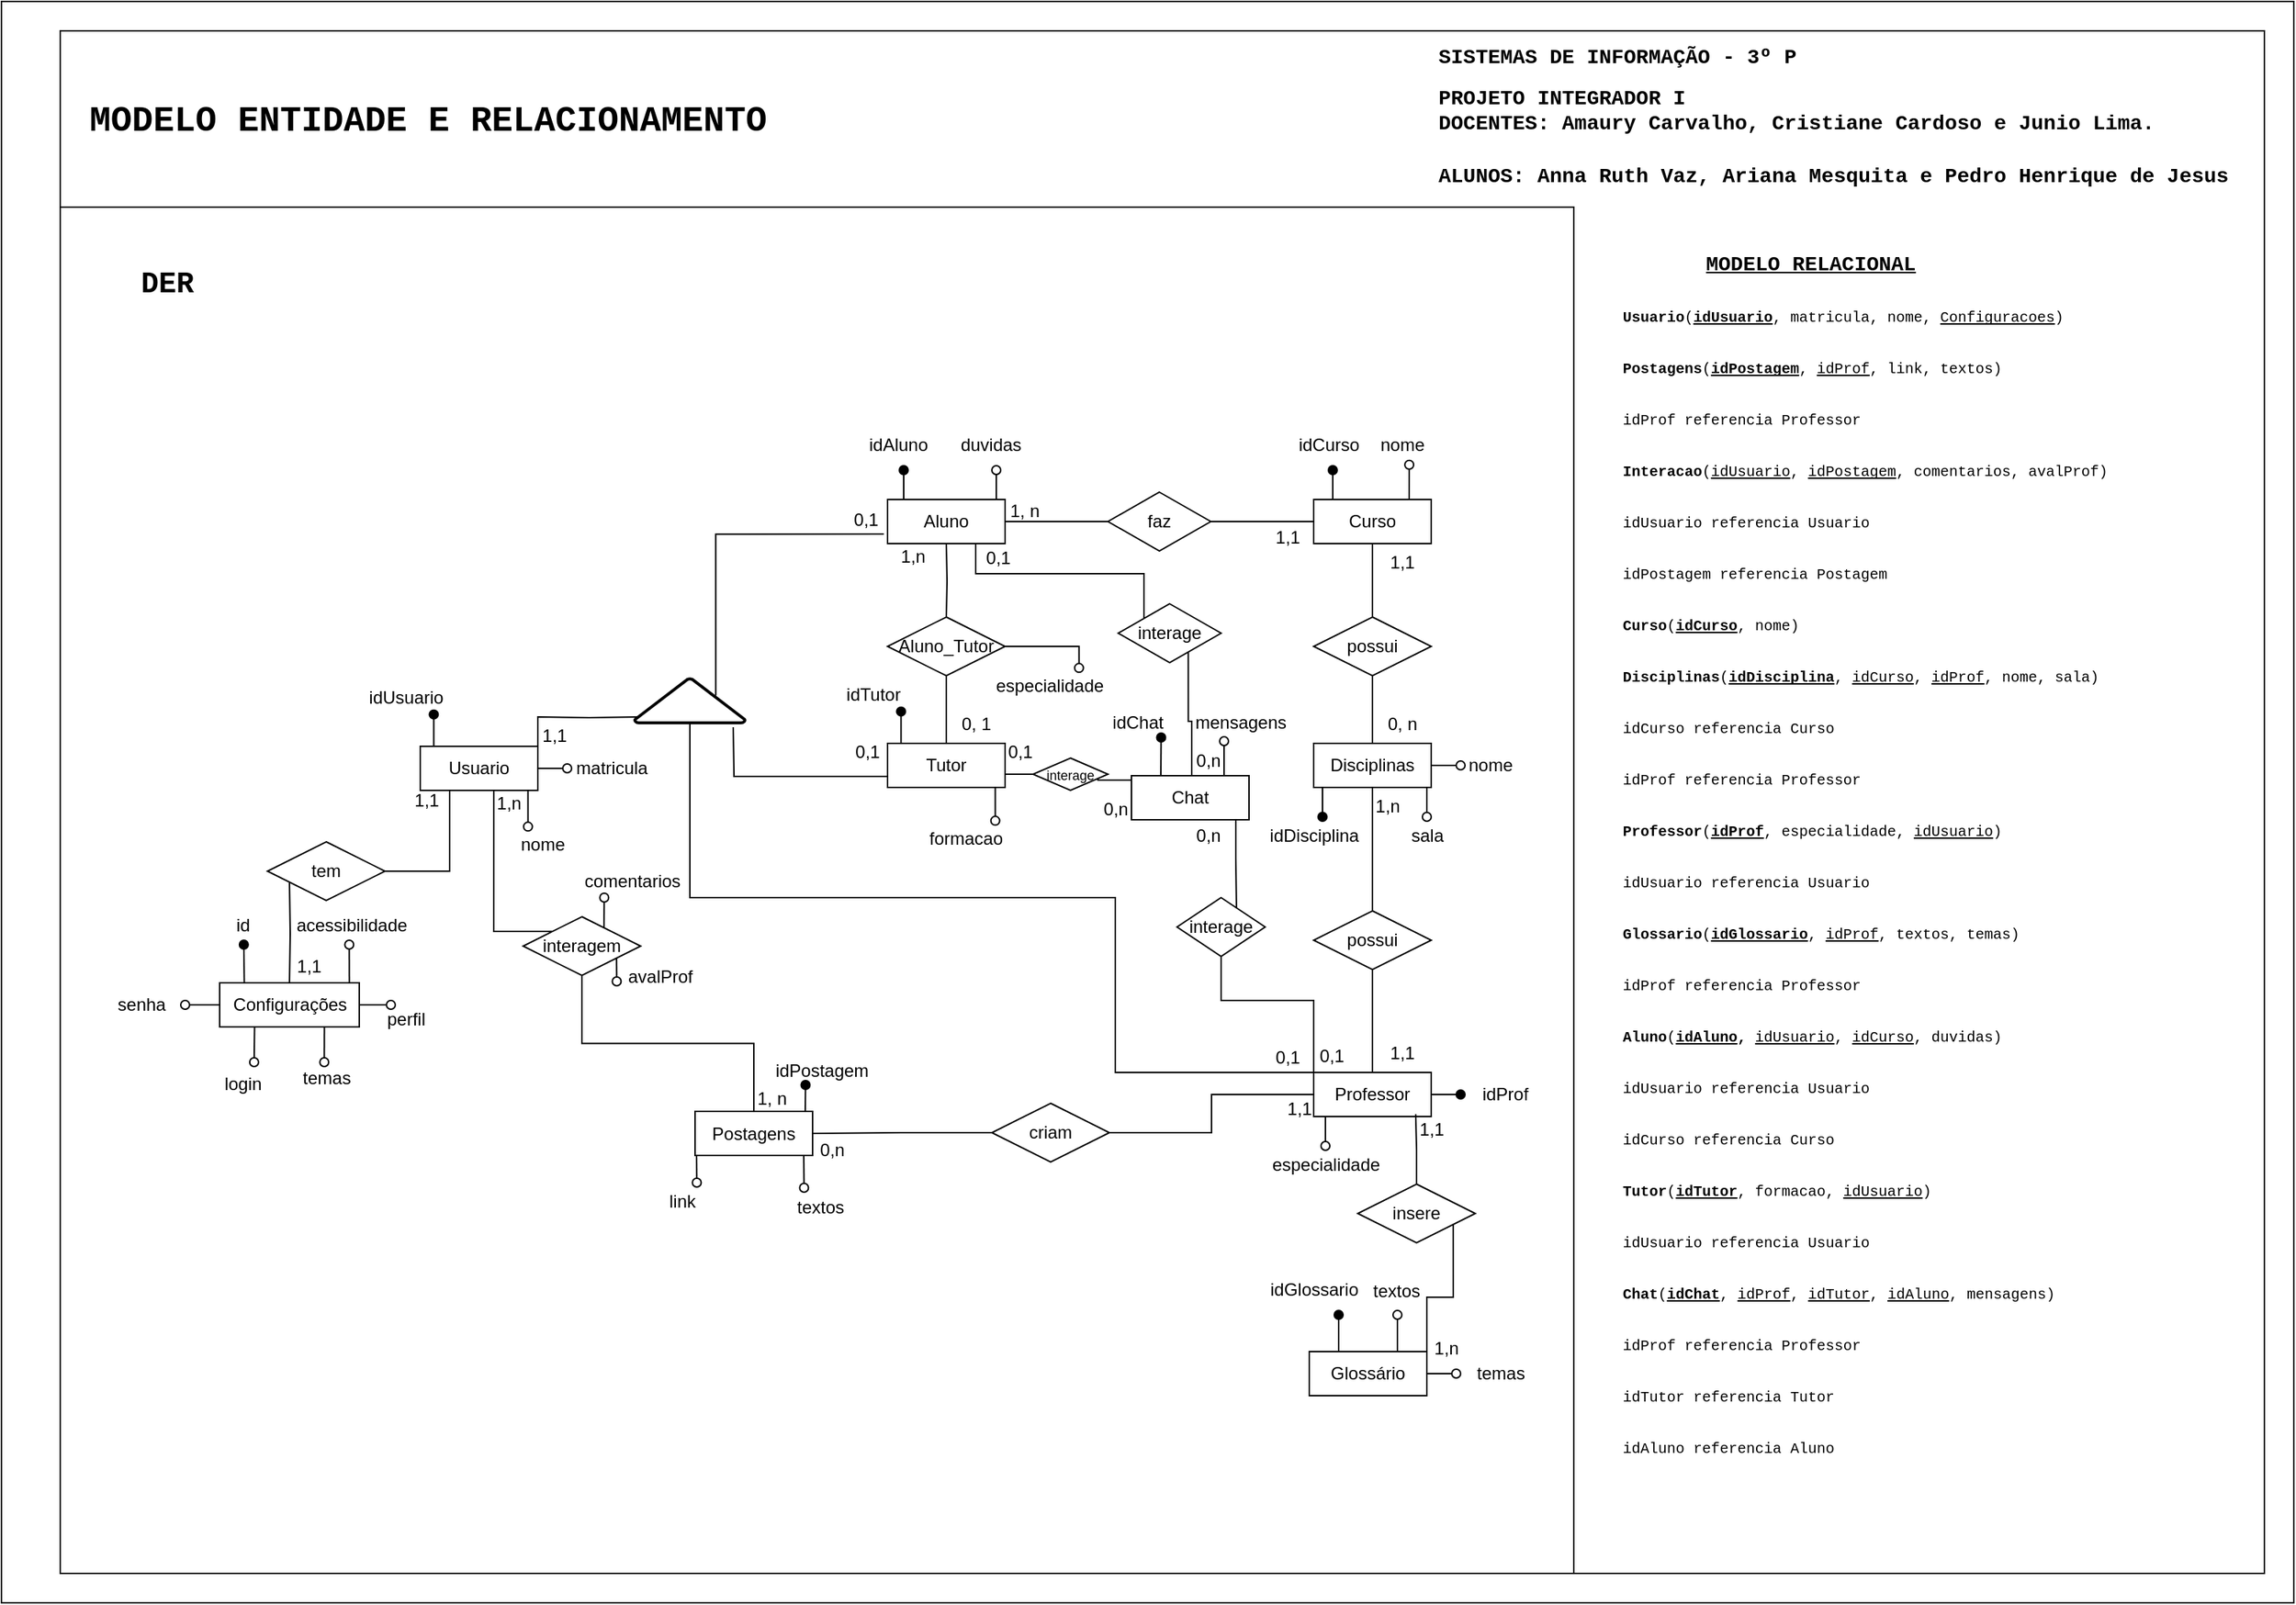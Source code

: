 <mxfile version="21.3.2" type="github">
  <diagram name="Página-1" id="-cr2AfmYoOuXGVcRL2uC">
    <mxGraphModel dx="1199" dy="637" grid="1" gridSize="10" guides="1" tooltips="1" connect="1" arrows="1" fold="1" page="1" pageScale="1" pageWidth="1654" pageHeight="1169" math="0" shadow="0">
      <root>
        <mxCell id="0" />
        <mxCell id="1" parent="0" />
        <mxCell id="SYPyRaARZ3kpJmRC8DcF-16" value="" style="rounded=0;whiteSpace=wrap;html=1;fillColor=none;" parent="1" vertex="1">
          <mxGeometry x="80" y="180" width="1030" height="930" as="geometry" />
        </mxCell>
        <mxCell id="SYPyRaARZ3kpJmRC8DcF-4" value="" style="rounded=0;whiteSpace=wrap;html=1;fillColor=none;" parent="1" vertex="1">
          <mxGeometry x="40" y="40" width="1560" height="1090" as="geometry" />
        </mxCell>
        <mxCell id="SYPyRaARZ3kpJmRC8DcF-5" value="" style="rounded=0;whiteSpace=wrap;html=1;fillColor=none;" parent="1" vertex="1">
          <mxGeometry x="80" y="60" width="1500" height="1050" as="geometry" />
        </mxCell>
        <mxCell id="6g-ZkrCgf7_4CwpGyxBn-2" style="edgeStyle=orthogonalEdgeStyle;rounded=0;orthogonalLoop=1;jettySize=auto;html=1;endArrow=oval;endFill=1;" parent="1" edge="1">
          <mxGeometry relative="1" as="geometry">
            <mxPoint x="946" y="359" as="targetPoint" />
            <mxPoint x="946" y="379" as="sourcePoint" />
          </mxGeometry>
        </mxCell>
        <mxCell id="6g-ZkrCgf7_4CwpGyxBn-5" style="edgeStyle=orthogonalEdgeStyle;rounded=0;orthogonalLoop=1;jettySize=auto;html=1;entryX=0.888;entryY=1.013;entryDx=0;entryDy=0;entryPerimeter=0;endArrow=oval;endFill=0;" parent="1" edge="1">
          <mxGeometry relative="1" as="geometry">
            <mxPoint x="997" y="379" as="sourcePoint" />
            <mxPoint x="998.04" y="355.338" as="targetPoint" />
          </mxGeometry>
        </mxCell>
        <mxCell id="6g-ZkrCgf7_4CwpGyxBn-9" style="edgeStyle=orthogonalEdgeStyle;rounded=0;orthogonalLoop=1;jettySize=auto;html=1;entryX=0.5;entryY=0;entryDx=0;entryDy=0;endArrow=none;endFill=0;" parent="1" source="6g-ZkrCgf7_4CwpGyxBn-1" target="6g-ZkrCgf7_4CwpGyxBn-7" edge="1">
          <mxGeometry relative="1" as="geometry" />
        </mxCell>
        <mxCell id="6g-ZkrCgf7_4CwpGyxBn-1" value="Curso" style="html=1;whiteSpace=wrap;" parent="1" vertex="1">
          <mxGeometry x="933" y="379" width="80" height="30" as="geometry" />
        </mxCell>
        <mxCell id="6g-ZkrCgf7_4CwpGyxBn-3" value="idCurso" style="text;align=center;fontStyle=0;verticalAlign=middle;spacingLeft=3;spacingRight=3;strokeColor=none;rotatable=0;points=[[0,0.5],[1,0.5]];portConstraint=eastwest;html=1;" parent="1" vertex="1">
          <mxGeometry x="903" y="329" width="80" height="26" as="geometry" />
        </mxCell>
        <mxCell id="6g-ZkrCgf7_4CwpGyxBn-6" value="nome" style="text;align=center;fontStyle=0;verticalAlign=middle;spacingLeft=3;spacingRight=3;strokeColor=none;rotatable=0;points=[[0,0.5],[1,0.5]];portConstraint=eastwest;html=1;" parent="1" vertex="1">
          <mxGeometry x="953" y="329" width="80" height="26" as="geometry" />
        </mxCell>
        <mxCell id="6g-ZkrCgf7_4CwpGyxBn-10" style="edgeStyle=orthogonalEdgeStyle;rounded=0;orthogonalLoop=1;jettySize=auto;html=1;exitX=0.5;exitY=1;exitDx=0;exitDy=0;entryX=0.5;entryY=0;entryDx=0;entryDy=0;endArrow=none;endFill=0;" parent="1" source="6g-ZkrCgf7_4CwpGyxBn-7" target="6g-ZkrCgf7_4CwpGyxBn-8" edge="1">
          <mxGeometry relative="1" as="geometry" />
        </mxCell>
        <mxCell id="6g-ZkrCgf7_4CwpGyxBn-7" value="possui" style="shape=rhombus;perimeter=rhombusPerimeter;whiteSpace=wrap;html=1;align=center;" parent="1" vertex="1">
          <mxGeometry x="933" y="459" width="80" height="40" as="geometry" />
        </mxCell>
        <mxCell id="6g-ZkrCgf7_4CwpGyxBn-11" style="edgeStyle=orthogonalEdgeStyle;rounded=0;orthogonalLoop=1;jettySize=auto;html=1;endArrow=oval;endFill=1;" parent="1" edge="1">
          <mxGeometry relative="1" as="geometry">
            <mxPoint x="939" y="595" as="targetPoint" />
            <mxPoint x="939" y="575" as="sourcePoint" />
          </mxGeometry>
        </mxCell>
        <mxCell id="6g-ZkrCgf7_4CwpGyxBn-13" style="edgeStyle=orthogonalEdgeStyle;rounded=0;orthogonalLoop=1;jettySize=auto;html=1;endArrow=oval;endFill=0;" parent="1" source="6g-ZkrCgf7_4CwpGyxBn-8" edge="1">
          <mxGeometry relative="1" as="geometry">
            <mxPoint x="1033" y="560" as="targetPoint" />
          </mxGeometry>
        </mxCell>
        <mxCell id="6g-ZkrCgf7_4CwpGyxBn-17" style="edgeStyle=orthogonalEdgeStyle;rounded=0;orthogonalLoop=1;jettySize=auto;html=1;exitX=0.75;exitY=1;exitDx=0;exitDy=0;endArrow=oval;endFill=0;" parent="1" edge="1">
          <mxGeometry relative="1" as="geometry">
            <mxPoint x="1010" y="595" as="targetPoint" />
            <mxPoint x="1010" y="575" as="sourcePoint" />
          </mxGeometry>
        </mxCell>
        <mxCell id="6g-ZkrCgf7_4CwpGyxBn-8" value="Disciplinas" style="html=1;whiteSpace=wrap;" parent="1" vertex="1">
          <mxGeometry x="933" y="545" width="80" height="30" as="geometry" />
        </mxCell>
        <mxCell id="6g-ZkrCgf7_4CwpGyxBn-12" value="idDisciplina" style="text;align=center;fontStyle=0;verticalAlign=middle;spacingLeft=3;spacingRight=3;strokeColor=none;rotatable=0;points=[[0,0.5],[1,0.5]];portConstraint=eastwest;html=1;" parent="1" vertex="1">
          <mxGeometry x="893" y="595" width="80" height="26" as="geometry" />
        </mxCell>
        <mxCell id="6g-ZkrCgf7_4CwpGyxBn-14" value="nome" style="text;align=center;fontStyle=0;verticalAlign=middle;spacingLeft=3;spacingRight=3;strokeColor=none;rotatable=0;points=[[0,0.5],[1,0.5]];portConstraint=eastwest;html=1;" parent="1" vertex="1">
          <mxGeometry x="1013" y="547" width="80" height="26" as="geometry" />
        </mxCell>
        <mxCell id="6g-ZkrCgf7_4CwpGyxBn-18" value="sala" style="text;align=center;fontStyle=0;verticalAlign=middle;spacingLeft=3;spacingRight=3;strokeColor=none;rotatable=0;points=[[0,0.5],[1,0.5]];portConstraint=eastwest;html=1;" parent="1" vertex="1">
          <mxGeometry x="970" y="595" width="80" height="26" as="geometry" />
        </mxCell>
        <mxCell id="6g-ZkrCgf7_4CwpGyxBn-19" value="1,1" style="text;align=center;fontStyle=0;verticalAlign=middle;spacingLeft=3;spacingRight=3;strokeColor=none;rotatable=0;points=[[0,0.5],[1,0.5]];portConstraint=eastwest;html=1;" parent="1" vertex="1">
          <mxGeometry x="953" y="409" width="80" height="26" as="geometry" />
        </mxCell>
        <mxCell id="6g-ZkrCgf7_4CwpGyxBn-20" value="0, n" style="text;align=center;fontStyle=0;verticalAlign=middle;spacingLeft=3;spacingRight=3;strokeColor=none;rotatable=0;points=[[0,0.5],[1,0.5]];portConstraint=eastwest;html=1;" parent="1" vertex="1">
          <mxGeometry x="953" y="519" width="80" height="26" as="geometry" />
        </mxCell>
        <mxCell id="6g-ZkrCgf7_4CwpGyxBn-27" style="edgeStyle=orthogonalEdgeStyle;rounded=0;orthogonalLoop=1;jettySize=auto;html=1;exitX=0.5;exitY=1;exitDx=0;exitDy=0;endArrow=oval;endFill=0;" parent="1" edge="1">
          <mxGeometry relative="1" as="geometry">
            <mxPoint x="941" y="819" as="targetPoint" />
            <mxPoint x="941.0" y="799" as="sourcePoint" />
          </mxGeometry>
        </mxCell>
        <mxCell id="6g-ZkrCgf7_4CwpGyxBn-29" style="edgeStyle=orthogonalEdgeStyle;rounded=0;orthogonalLoop=1;jettySize=auto;html=1;exitX=1;exitY=0.5;exitDx=0;exitDy=0;endArrow=oval;endFill=1;" parent="1" source="6g-ZkrCgf7_4CwpGyxBn-21" edge="1">
          <mxGeometry relative="1" as="geometry">
            <mxPoint x="1033" y="783.86" as="targetPoint" />
          </mxGeometry>
        </mxCell>
        <mxCell id="tMgbVHiQgrf3CCPzC7ew-16" style="edgeStyle=orthogonalEdgeStyle;rounded=0;orthogonalLoop=1;jettySize=auto;html=1;exitX=0;exitY=0;exitDx=0;exitDy=0;entryX=0.5;entryY=1;entryDx=0;entryDy=0;entryPerimeter=0;endArrow=none;endFill=0;" parent="1" source="6g-ZkrCgf7_4CwpGyxBn-21" target="tMgbVHiQgrf3CCPzC7ew-14" edge="1">
          <mxGeometry relative="1" as="geometry">
            <Array as="points">
              <mxPoint x="798" y="769" />
              <mxPoint x="798" y="650" />
              <mxPoint x="509" y="650" />
            </Array>
          </mxGeometry>
        </mxCell>
        <mxCell id="CQViLOKN67wdDhyhddWx-9" style="edgeStyle=orthogonalEdgeStyle;rounded=0;orthogonalLoop=1;jettySize=auto;html=1;exitX=0;exitY=0.25;exitDx=0;exitDy=0;entryX=0.5;entryY=1;entryDx=0;entryDy=0;endArrow=none;endFill=0;" edge="1" parent="1" source="6g-ZkrCgf7_4CwpGyxBn-21" target="CQViLOKN67wdDhyhddWx-3">
          <mxGeometry relative="1" as="geometry">
            <Array as="points">
              <mxPoint x="933" y="720" />
              <mxPoint x="870" y="720" />
            </Array>
          </mxGeometry>
        </mxCell>
        <mxCell id="6g-ZkrCgf7_4CwpGyxBn-21" value="Professor" style="html=1;whiteSpace=wrap;" parent="1" vertex="1">
          <mxGeometry x="933" y="769" width="80" height="30" as="geometry" />
        </mxCell>
        <mxCell id="6g-ZkrCgf7_4CwpGyxBn-22" style="edgeStyle=orthogonalEdgeStyle;rounded=0;orthogonalLoop=1;jettySize=auto;html=1;entryX=0.5;entryY=0;entryDx=0;entryDy=0;endArrow=none;endFill=0;exitX=0.5;exitY=1;exitDx=0;exitDy=0;" parent="1" source="6g-ZkrCgf7_4CwpGyxBn-8" target="6g-ZkrCgf7_4CwpGyxBn-24" edge="1">
          <mxGeometry relative="1" as="geometry">
            <mxPoint x="973" y="609" as="sourcePoint" />
          </mxGeometry>
        </mxCell>
        <mxCell id="6g-ZkrCgf7_4CwpGyxBn-23" style="edgeStyle=orthogonalEdgeStyle;rounded=0;orthogonalLoop=1;jettySize=auto;html=1;exitX=0.5;exitY=1;exitDx=0;exitDy=0;entryX=0.5;entryY=0;entryDx=0;entryDy=0;endArrow=none;endFill=0;" parent="1" source="6g-ZkrCgf7_4CwpGyxBn-24" target="6g-ZkrCgf7_4CwpGyxBn-21" edge="1">
          <mxGeometry relative="1" as="geometry">
            <mxPoint x="973" y="745" as="targetPoint" />
          </mxGeometry>
        </mxCell>
        <mxCell id="6g-ZkrCgf7_4CwpGyxBn-24" value="possui" style="shape=rhombus;perimeter=rhombusPerimeter;whiteSpace=wrap;html=1;align=center;" parent="1" vertex="1">
          <mxGeometry x="933" y="659" width="80" height="40" as="geometry" />
        </mxCell>
        <mxCell id="6g-ZkrCgf7_4CwpGyxBn-25" value="1,n" style="text;align=center;fontStyle=0;verticalAlign=middle;spacingLeft=3;spacingRight=3;strokeColor=none;rotatable=0;points=[[0,0.5],[1,0.5]];portConstraint=eastwest;html=1;" parent="1" vertex="1">
          <mxGeometry x="943" y="575" width="80" height="26" as="geometry" />
        </mxCell>
        <mxCell id="6g-ZkrCgf7_4CwpGyxBn-26" value="1,1" style="text;align=center;fontStyle=0;verticalAlign=middle;spacingLeft=3;spacingRight=3;strokeColor=none;rotatable=0;points=[[0,0.5],[1,0.5]];portConstraint=eastwest;html=1;" parent="1" vertex="1">
          <mxGeometry x="953" y="743" width="80" height="26" as="geometry" />
        </mxCell>
        <mxCell id="6g-ZkrCgf7_4CwpGyxBn-28" value="especialidade" style="text;align=center;fontStyle=0;verticalAlign=middle;spacingLeft=3;spacingRight=3;strokeColor=none;rotatable=0;points=[[0,0.5],[1,0.5]];portConstraint=eastwest;html=1;" parent="1" vertex="1">
          <mxGeometry x="901" y="819" width="80" height="26" as="geometry" />
        </mxCell>
        <mxCell id="6g-ZkrCgf7_4CwpGyxBn-30" value="idProf" style="text;align=center;fontStyle=0;verticalAlign=middle;spacingLeft=3;spacingRight=3;strokeColor=none;rotatable=0;points=[[0,0.5],[1,0.5]];portConstraint=eastwest;html=1;" parent="1" vertex="1">
          <mxGeometry x="1023" y="771" width="80" height="26" as="geometry" />
        </mxCell>
        <mxCell id="6g-ZkrCgf7_4CwpGyxBn-35" style="edgeStyle=orthogonalEdgeStyle;rounded=0;orthogonalLoop=1;jettySize=auto;html=1;exitX=0.5;exitY=0;exitDx=0;exitDy=0;endArrow=oval;endFill=1;" parent="1" edge="1">
          <mxGeometry relative="1" as="geometry">
            <mxPoint x="654" y="359" as="targetPoint" />
            <mxPoint x="654" y="379" as="sourcePoint" />
          </mxGeometry>
        </mxCell>
        <mxCell id="CQViLOKN67wdDhyhddWx-4" style="edgeStyle=orthogonalEdgeStyle;rounded=0;orthogonalLoop=1;jettySize=auto;html=1;exitX=0.75;exitY=1;exitDx=0;exitDy=0;entryX=0;entryY=0;entryDx=0;entryDy=0;endArrow=none;endFill=0;" edge="1" parent="1" source="6g-ZkrCgf7_4CwpGyxBn-31" target="CQViLOKN67wdDhyhddWx-1">
          <mxGeometry relative="1" as="geometry" />
        </mxCell>
        <mxCell id="6g-ZkrCgf7_4CwpGyxBn-31" value="Aluno" style="html=1;whiteSpace=wrap;" parent="1" vertex="1">
          <mxGeometry x="643" y="379" width="80" height="30" as="geometry" />
        </mxCell>
        <mxCell id="6g-ZkrCgf7_4CwpGyxBn-33" style="edgeStyle=orthogonalEdgeStyle;rounded=0;orthogonalLoop=1;jettySize=auto;html=1;exitX=1;exitY=0.5;exitDx=0;exitDy=0;entryX=0;entryY=0.5;entryDx=0;entryDy=0;endArrow=none;endFill=0;" parent="1" source="6g-ZkrCgf7_4CwpGyxBn-32" target="6g-ZkrCgf7_4CwpGyxBn-1" edge="1">
          <mxGeometry relative="1" as="geometry" />
        </mxCell>
        <mxCell id="6g-ZkrCgf7_4CwpGyxBn-34" style="edgeStyle=orthogonalEdgeStyle;rounded=0;orthogonalLoop=1;jettySize=auto;html=1;entryX=1;entryY=0.5;entryDx=0;entryDy=0;endArrow=none;endFill=0;" parent="1" source="6g-ZkrCgf7_4CwpGyxBn-32" target="6g-ZkrCgf7_4CwpGyxBn-31" edge="1">
          <mxGeometry relative="1" as="geometry" />
        </mxCell>
        <mxCell id="6g-ZkrCgf7_4CwpGyxBn-32" value="faz" style="shape=rhombus;perimeter=rhombusPerimeter;whiteSpace=wrap;html=1;align=center;" parent="1" vertex="1">
          <mxGeometry x="793" y="374" width="70" height="40" as="geometry" />
        </mxCell>
        <mxCell id="6g-ZkrCgf7_4CwpGyxBn-36" value="idAluno" style="text;align=center;fontStyle=0;verticalAlign=middle;spacingLeft=3;spacingRight=3;strokeColor=none;rotatable=0;points=[[0,0.5],[1,0.5]];portConstraint=eastwest;html=1;" parent="1" vertex="1">
          <mxGeometry x="610" y="329" width="80" height="26" as="geometry" />
        </mxCell>
        <mxCell id="6g-ZkrCgf7_4CwpGyxBn-52" style="edgeStyle=orthogonalEdgeStyle;rounded=0;orthogonalLoop=1;jettySize=auto;html=1;exitX=0.75;exitY=1;exitDx=0;exitDy=0;entryX=0.754;entryY=0.026;entryDx=0;entryDy=0;entryPerimeter=0;endArrow=oval;endFill=0;" parent="1" source="6g-ZkrCgf7_4CwpGyxBn-39" target="6g-ZkrCgf7_4CwpGyxBn-49" edge="1">
          <mxGeometry relative="1" as="geometry" />
        </mxCell>
        <mxCell id="6g-ZkrCgf7_4CwpGyxBn-72" style="edgeStyle=orthogonalEdgeStyle;rounded=0;orthogonalLoop=1;jettySize=auto;html=1;exitX=0.25;exitY=0;exitDx=0;exitDy=0;endArrow=oval;endFill=1;entryX=0.74;entryY=0.936;entryDx=0;entryDy=0;entryPerimeter=0;" parent="1" source="6g-ZkrCgf7_4CwpGyxBn-39" target="6g-ZkrCgf7_4CwpGyxBn-51" edge="1">
          <mxGeometry relative="1" as="geometry">
            <mxPoint x="653" y="519" as="targetPoint" />
          </mxGeometry>
        </mxCell>
        <mxCell id="tMgbVHiQgrf3CCPzC7ew-15" style="edgeStyle=orthogonalEdgeStyle;rounded=0;orthogonalLoop=1;jettySize=auto;html=1;exitX=0;exitY=0.75;exitDx=0;exitDy=0;endArrow=none;endFill=0;" parent="1" source="6g-ZkrCgf7_4CwpGyxBn-39" edge="1">
          <mxGeometry relative="1" as="geometry">
            <mxPoint x="538" y="534" as="targetPoint" />
          </mxGeometry>
        </mxCell>
        <mxCell id="CQViLOKN67wdDhyhddWx-6" style="edgeStyle=orthogonalEdgeStyle;rounded=0;orthogonalLoop=1;jettySize=auto;html=1;exitX=1;exitY=0.75;exitDx=0;exitDy=0;entryX=0;entryY=0.5;entryDx=0;entryDy=0;endArrow=none;endFill=0;" edge="1" parent="1" source="6g-ZkrCgf7_4CwpGyxBn-39" target="CQViLOKN67wdDhyhddWx-2">
          <mxGeometry relative="1" as="geometry">
            <Array as="points">
              <mxPoint x="723" y="566" />
            </Array>
          </mxGeometry>
        </mxCell>
        <mxCell id="6g-ZkrCgf7_4CwpGyxBn-39" value="Tutor" style="html=1;whiteSpace=wrap;" parent="1" vertex="1">
          <mxGeometry x="643" y="545" width="80" height="30" as="geometry" />
        </mxCell>
        <mxCell id="6g-ZkrCgf7_4CwpGyxBn-41" value="1,1" style="text;align=center;fontStyle=0;verticalAlign=middle;spacingLeft=3;spacingRight=3;strokeColor=none;rotatable=0;points=[[0,0.5],[1,0.5]];portConstraint=eastwest;html=1;" parent="1" vertex="1">
          <mxGeometry x="875" y="392" width="80" height="26" as="geometry" />
        </mxCell>
        <mxCell id="6g-ZkrCgf7_4CwpGyxBn-42" value="1, n" style="text;align=center;fontStyle=0;verticalAlign=middle;spacingLeft=3;spacingRight=3;strokeColor=none;rotatable=0;points=[[0,0.5],[1,0.5]];portConstraint=eastwest;html=1;" parent="1" vertex="1">
          <mxGeometry x="696" y="374" width="80" height="26" as="geometry" />
        </mxCell>
        <mxCell id="6g-ZkrCgf7_4CwpGyxBn-43" style="edgeStyle=orthogonalEdgeStyle;rounded=0;orthogonalLoop=1;jettySize=auto;html=1;entryX=0.5;entryY=0;entryDx=0;entryDy=0;endArrow=none;endFill=0;" parent="1" target="6g-ZkrCgf7_4CwpGyxBn-45" edge="1">
          <mxGeometry relative="1" as="geometry">
            <mxPoint x="683" y="409" as="sourcePoint" />
          </mxGeometry>
        </mxCell>
        <mxCell id="6g-ZkrCgf7_4CwpGyxBn-44" style="edgeStyle=orthogonalEdgeStyle;rounded=0;orthogonalLoop=1;jettySize=auto;html=1;exitX=0.5;exitY=1;exitDx=0;exitDy=0;entryX=0.5;entryY=0;entryDx=0;entryDy=0;endArrow=none;endFill=0;" parent="1" source="6g-ZkrCgf7_4CwpGyxBn-45" edge="1">
          <mxGeometry relative="1" as="geometry">
            <mxPoint x="683" y="545" as="targetPoint" />
          </mxGeometry>
        </mxCell>
        <mxCell id="6g-ZkrCgf7_4CwpGyxBn-45" value="Aluno_Tutor" style="shape=rhombus;perimeter=rhombusPerimeter;whiteSpace=wrap;html=1;align=center;" parent="1" vertex="1">
          <mxGeometry x="643" y="459" width="80" height="40" as="geometry" />
        </mxCell>
        <mxCell id="6g-ZkrCgf7_4CwpGyxBn-46" value="1,n" style="text;align=center;fontStyle=0;verticalAlign=middle;spacingLeft=3;spacingRight=3;strokeColor=none;rotatable=0;points=[[0,0.5],[1,0.5]];portConstraint=eastwest;html=1;" parent="1" vertex="1">
          <mxGeometry x="629" y="405" width="61" height="26" as="geometry" />
        </mxCell>
        <mxCell id="6g-ZkrCgf7_4CwpGyxBn-47" value="0, 1" style="text;align=center;fontStyle=0;verticalAlign=middle;spacingLeft=3;spacingRight=3;strokeColor=none;rotatable=0;points=[[0,0.5],[1,0.5]];portConstraint=eastwest;html=1;" parent="1" vertex="1">
          <mxGeometry x="663" y="519" width="80" height="26" as="geometry" />
        </mxCell>
        <mxCell id="6g-ZkrCgf7_4CwpGyxBn-49" value="formacao" style="text;align=center;fontStyle=0;verticalAlign=middle;spacingLeft=3;spacingRight=3;strokeColor=none;rotatable=0;points=[[0,0.5],[1,0.5]];portConstraint=eastwest;html=1;" parent="1" vertex="1">
          <mxGeometry x="656" y="597" width="80" height="26" as="geometry" />
        </mxCell>
        <mxCell id="6g-ZkrCgf7_4CwpGyxBn-51" value="idTutor" style="text;align=center;fontStyle=0;verticalAlign=middle;spacingLeft=3;spacingRight=3;strokeColor=none;rotatable=0;points=[[0,0.5],[1,0.5]];portConstraint=eastwest;html=1;" parent="1" vertex="1">
          <mxGeometry x="593" y="499" width="80" height="26" as="geometry" />
        </mxCell>
        <mxCell id="6g-ZkrCgf7_4CwpGyxBn-54" style="edgeStyle=orthogonalEdgeStyle;rounded=0;orthogonalLoop=1;jettySize=auto;html=1;exitX=0.25;exitY=0;exitDx=0;exitDy=0;endArrow=oval;endFill=1;" parent="1" edge="1">
          <mxGeometry relative="1" as="geometry">
            <mxPoint x="204.935" y="682" as="targetPoint" />
            <mxPoint x="205.25" y="708" as="sourcePoint" />
          </mxGeometry>
        </mxCell>
        <mxCell id="6g-ZkrCgf7_4CwpGyxBn-56" style="edgeStyle=orthogonalEdgeStyle;rounded=0;orthogonalLoop=1;jettySize=auto;html=1;exitX=0.75;exitY=0;exitDx=0;exitDy=0;endArrow=oval;endFill=0;" parent="1" edge="1">
          <mxGeometry relative="1" as="geometry">
            <mxPoint x="276.677" y="682" as="targetPoint" />
            <mxPoint x="276.75" y="708" as="sourcePoint" />
          </mxGeometry>
        </mxCell>
        <mxCell id="6g-ZkrCgf7_4CwpGyxBn-58" style="edgeStyle=orthogonalEdgeStyle;rounded=0;orthogonalLoop=1;jettySize=auto;html=1;exitX=0.75;exitY=1;exitDx=0;exitDy=0;endArrow=oval;endFill=0;" parent="1" source="6g-ZkrCgf7_4CwpGyxBn-53" edge="1">
          <mxGeometry relative="1" as="geometry">
            <mxPoint x="259.677" y="762" as="targetPoint" />
          </mxGeometry>
        </mxCell>
        <mxCell id="6g-ZkrCgf7_4CwpGyxBn-60" style="edgeStyle=orthogonalEdgeStyle;rounded=0;orthogonalLoop=1;jettySize=auto;html=1;exitX=0.25;exitY=1;exitDx=0;exitDy=0;endArrow=oval;endFill=0;" parent="1" source="6g-ZkrCgf7_4CwpGyxBn-53" edge="1">
          <mxGeometry relative="1" as="geometry">
            <mxPoint x="211.935" y="762" as="targetPoint" />
          </mxGeometry>
        </mxCell>
        <mxCell id="6g-ZkrCgf7_4CwpGyxBn-62" style="edgeStyle=orthogonalEdgeStyle;rounded=0;orthogonalLoop=1;jettySize=auto;html=1;endArrow=oval;endFill=0;" parent="1" source="6g-ZkrCgf7_4CwpGyxBn-53" edge="1">
          <mxGeometry relative="1" as="geometry">
            <mxPoint x="165" y="723" as="targetPoint" />
          </mxGeometry>
        </mxCell>
        <mxCell id="qQmUl7yfToDtsnnqTWsF-63" style="edgeStyle=orthogonalEdgeStyle;rounded=0;orthogonalLoop=1;jettySize=auto;html=1;exitX=1;exitY=0.5;exitDx=0;exitDy=0;endArrow=oval;endFill=0;" parent="1" source="6g-ZkrCgf7_4CwpGyxBn-53" edge="1">
          <mxGeometry relative="1" as="geometry">
            <mxPoint x="305" y="723" as="targetPoint" />
          </mxGeometry>
        </mxCell>
        <mxCell id="6g-ZkrCgf7_4CwpGyxBn-53" value="Configurações" style="html=1;whiteSpace=wrap;" parent="1" vertex="1">
          <mxGeometry x="188.5" y="708" width="95" height="30" as="geometry" />
        </mxCell>
        <mxCell id="6g-ZkrCgf7_4CwpGyxBn-55" value="id" style="text;align=center;fontStyle=0;verticalAlign=middle;spacingLeft=3;spacingRight=3;strokeColor=none;rotatable=0;points=[[0,0.5],[1,0.5]];portConstraint=eastwest;html=1;" parent="1" vertex="1">
          <mxGeometry x="164" y="656" width="80" height="26" as="geometry" />
        </mxCell>
        <mxCell id="6g-ZkrCgf7_4CwpGyxBn-57" value="acessibilidade" style="text;align=center;fontStyle=0;verticalAlign=middle;spacingLeft=3;spacingRight=3;strokeColor=none;rotatable=0;points=[[0,0.5],[1,0.5]];portConstraint=eastwest;html=1;" parent="1" vertex="1">
          <mxGeometry x="238" y="656" width="80" height="26" as="geometry" />
        </mxCell>
        <mxCell id="6g-ZkrCgf7_4CwpGyxBn-59" value="temas" style="text;align=center;fontStyle=0;verticalAlign=middle;spacingLeft=3;spacingRight=3;strokeColor=none;rotatable=0;points=[[0,0.5],[1,0.5]];portConstraint=eastwest;html=1;" parent="1" vertex="1">
          <mxGeometry x="221" y="760" width="80" height="26" as="geometry" />
        </mxCell>
        <mxCell id="6g-ZkrCgf7_4CwpGyxBn-61" value="login" style="text;align=center;fontStyle=0;verticalAlign=middle;spacingLeft=3;spacingRight=3;strokeColor=none;rotatable=0;points=[[0,0.5],[1,0.5]];portConstraint=eastwest;html=1;" parent="1" vertex="1">
          <mxGeometry x="164" y="764" width="80" height="26" as="geometry" />
        </mxCell>
        <mxCell id="6g-ZkrCgf7_4CwpGyxBn-63" value="senha" style="text;align=center;fontStyle=0;verticalAlign=middle;spacingLeft=3;spacingRight=3;strokeColor=none;rotatable=0;points=[[0,0.5],[1,0.5]];portConstraint=eastwest;html=1;" parent="1" vertex="1">
          <mxGeometry x="95" y="710" width="80" height="26" as="geometry" />
        </mxCell>
        <mxCell id="6g-ZkrCgf7_4CwpGyxBn-66" style="edgeStyle=orthogonalEdgeStyle;rounded=0;orthogonalLoop=1;jettySize=auto;html=1;exitX=0.5;exitY=1;exitDx=0;exitDy=0;entryX=0.5;entryY=0;entryDx=0;entryDy=0;endArrow=none;endFill=0;" parent="1" target="6g-ZkrCgf7_4CwpGyxBn-53" edge="1">
          <mxGeometry relative="1" as="geometry">
            <mxPoint x="236" y="640" as="sourcePoint" />
          </mxGeometry>
        </mxCell>
        <mxCell id="6g-ZkrCgf7_4CwpGyxBn-67" value="1,1" style="text;align=center;fontStyle=0;verticalAlign=middle;spacingLeft=3;spacingRight=3;strokeColor=none;rotatable=0;points=[[0,0.5],[1,0.5]];portConstraint=eastwest;html=1;" parent="1" vertex="1">
          <mxGeometry x="209" y="684" width="80" height="26" as="geometry" />
        </mxCell>
        <mxCell id="6g-ZkrCgf7_4CwpGyxBn-74" style="edgeStyle=orthogonalEdgeStyle;rounded=0;orthogonalLoop=1;jettySize=auto;html=1;exitX=0.75;exitY=1;exitDx=0;exitDy=0;entryX=0.754;entryY=0.026;entryDx=0;entryDy=0;entryPerimeter=0;endArrow=oval;endFill=0;" parent="1" source="6g-ZkrCgf7_4CwpGyxBn-76" edge="1">
          <mxGeometry relative="1" as="geometry">
            <mxPoint x="398.32" y="601.676" as="targetPoint" />
          </mxGeometry>
        </mxCell>
        <mxCell id="6g-ZkrCgf7_4CwpGyxBn-75" style="edgeStyle=orthogonalEdgeStyle;rounded=0;orthogonalLoop=1;jettySize=auto;html=1;exitX=0.25;exitY=0;exitDx=0;exitDy=0;endArrow=oval;endFill=1;entryX=0.74;entryY=0.936;entryDx=0;entryDy=0;entryPerimeter=0;" parent="1" source="6g-ZkrCgf7_4CwpGyxBn-76" target="6g-ZkrCgf7_4CwpGyxBn-79" edge="1">
          <mxGeometry relative="1" as="geometry">
            <mxPoint x="335" y="521" as="targetPoint" />
          </mxGeometry>
        </mxCell>
        <mxCell id="6g-ZkrCgf7_4CwpGyxBn-81" style="edgeStyle=orthogonalEdgeStyle;rounded=0;orthogonalLoop=1;jettySize=auto;html=1;endArrow=oval;endFill=0;" parent="1" source="6g-ZkrCgf7_4CwpGyxBn-76" edge="1">
          <mxGeometry relative="1" as="geometry">
            <mxPoint x="425" y="562" as="targetPoint" />
          </mxGeometry>
        </mxCell>
        <mxCell id="tMgbVHiQgrf3CCPzC7ew-18" style="edgeStyle=orthogonalEdgeStyle;rounded=0;orthogonalLoop=1;jettySize=auto;html=1;exitX=0.25;exitY=1;exitDx=0;exitDy=0;entryX=1;entryY=0.5;entryDx=0;entryDy=0;endArrow=none;endFill=0;" parent="1" source="6g-ZkrCgf7_4CwpGyxBn-76" target="tMgbVHiQgrf3CCPzC7ew-17" edge="1">
          <mxGeometry relative="1" as="geometry" />
        </mxCell>
        <mxCell id="6g-ZkrCgf7_4CwpGyxBn-76" value="Usuario" style="html=1;whiteSpace=wrap;" parent="1" vertex="1">
          <mxGeometry x="325" y="547" width="80" height="30" as="geometry" />
        </mxCell>
        <mxCell id="6g-ZkrCgf7_4CwpGyxBn-79" value="idUsuario" style="text;align=center;fontStyle=0;verticalAlign=middle;spacingLeft=3;spacingRight=3;strokeColor=none;rotatable=0;points=[[0,0.5],[1,0.5]];portConstraint=eastwest;html=1;" parent="1" vertex="1">
          <mxGeometry x="275" y="501" width="80" height="26" as="geometry" />
        </mxCell>
        <mxCell id="6g-ZkrCgf7_4CwpGyxBn-82" value="matricula" style="text;align=center;fontStyle=0;verticalAlign=middle;spacingLeft=3;spacingRight=3;strokeColor=none;rotatable=0;points=[[0,0.5],[1,0.5]];portConstraint=eastwest;html=1;" parent="1" vertex="1">
          <mxGeometry x="415" y="549" width="80" height="26" as="geometry" />
        </mxCell>
        <mxCell id="qQmUl7yfToDtsnnqTWsF-2" style="edgeStyle=orthogonalEdgeStyle;rounded=0;orthogonalLoop=1;jettySize=auto;html=1;exitX=0.25;exitY=0;exitDx=0;exitDy=0;endArrow=oval;endFill=1;" parent="1" source="qQmUl7yfToDtsnnqTWsF-1" edge="1">
          <mxGeometry relative="1" as="geometry">
            <mxPoint x="950" y="934" as="targetPoint" />
          </mxGeometry>
        </mxCell>
        <mxCell id="qQmUl7yfToDtsnnqTWsF-4" style="edgeStyle=orthogonalEdgeStyle;rounded=0;orthogonalLoop=1;jettySize=auto;html=1;exitX=0.75;exitY=0;exitDx=0;exitDy=0;endArrow=oval;endFill=0;" parent="1" source="qQmUl7yfToDtsnnqTWsF-1" edge="1">
          <mxGeometry relative="1" as="geometry">
            <mxPoint x="990" y="934" as="targetPoint" />
          </mxGeometry>
        </mxCell>
        <mxCell id="qQmUl7yfToDtsnnqTWsF-6" style="edgeStyle=orthogonalEdgeStyle;rounded=0;orthogonalLoop=1;jettySize=auto;html=1;exitX=1;exitY=0.5;exitDx=0;exitDy=0;endArrow=oval;endFill=0;" parent="1" source="qQmUl7yfToDtsnnqTWsF-1" edge="1">
          <mxGeometry relative="1" as="geometry">
            <mxPoint x="1030" y="974.103" as="targetPoint" />
          </mxGeometry>
        </mxCell>
        <mxCell id="tMgbVHiQgrf3CCPzC7ew-22" style="edgeStyle=orthogonalEdgeStyle;rounded=0;orthogonalLoop=1;jettySize=auto;html=1;exitX=1;exitY=0;exitDx=0;exitDy=0;entryX=0.812;entryY=0.62;entryDx=0;entryDy=0;entryPerimeter=0;endArrow=none;endFill=0;" parent="1" source="qQmUl7yfToDtsnnqTWsF-1" target="tMgbVHiQgrf3CCPzC7ew-21" edge="1">
          <mxGeometry relative="1" as="geometry" />
        </mxCell>
        <mxCell id="qQmUl7yfToDtsnnqTWsF-1" value="Glossário" style="html=1;whiteSpace=wrap;" parent="1" vertex="1">
          <mxGeometry x="930" y="959" width="80" height="30" as="geometry" />
        </mxCell>
        <mxCell id="qQmUl7yfToDtsnnqTWsF-3" value="idGlossario" style="text;align=center;fontStyle=0;verticalAlign=middle;spacingLeft=3;spacingRight=3;strokeColor=none;rotatable=0;points=[[0,0.5],[1,0.5]];portConstraint=eastwest;html=1;" parent="1" vertex="1">
          <mxGeometry x="893" y="904" width="80" height="26" as="geometry" />
        </mxCell>
        <mxCell id="qQmUl7yfToDtsnnqTWsF-5" value="textos" style="text;align=center;fontStyle=0;verticalAlign=middle;spacingLeft=3;spacingRight=3;strokeColor=none;rotatable=0;points=[[0,0.5],[1,0.5]];portConstraint=eastwest;html=1;" parent="1" vertex="1">
          <mxGeometry x="949" y="905" width="80" height="26" as="geometry" />
        </mxCell>
        <mxCell id="qQmUl7yfToDtsnnqTWsF-7" value="temas" style="text;align=center;fontStyle=0;verticalAlign=middle;spacingLeft=3;spacingRight=3;strokeColor=none;rotatable=0;points=[[0,0.5],[1,0.5]];portConstraint=eastwest;html=1;" parent="1" vertex="1">
          <mxGeometry x="1020" y="961" width="80" height="26" as="geometry" />
        </mxCell>
        <mxCell id="qQmUl7yfToDtsnnqTWsF-13" style="edgeStyle=orthogonalEdgeStyle;rounded=0;orthogonalLoop=1;jettySize=auto;html=1;exitX=0.25;exitY=0;exitDx=0;exitDy=0;endArrow=oval;endFill=1;" parent="1" source="qQmUl7yfToDtsnnqTWsF-12" edge="1">
          <mxGeometry relative="1" as="geometry">
            <mxPoint x="829.2" y="541" as="targetPoint" />
          </mxGeometry>
        </mxCell>
        <mxCell id="qQmUl7yfToDtsnnqTWsF-15" style="edgeStyle=orthogonalEdgeStyle;rounded=0;orthogonalLoop=1;jettySize=auto;html=1;exitX=0.75;exitY=0;exitDx=0;exitDy=0;endArrow=oval;endFill=0;" parent="1" edge="1">
          <mxGeometry relative="1" as="geometry">
            <mxPoint x="450.2" y="650" as="targetPoint" />
            <mxPoint x="450" y="676" as="sourcePoint" />
          </mxGeometry>
        </mxCell>
        <mxCell id="qQmUl7yfToDtsnnqTWsF-17" style="edgeStyle=orthogonalEdgeStyle;rounded=0;orthogonalLoop=1;jettySize=auto;html=1;exitX=0.25;exitY=1;exitDx=0;exitDy=0;endArrow=oval;endFill=0;" parent="1" edge="1">
          <mxGeometry relative="1" as="geometry">
            <mxPoint x="458.7" y="707" as="targetPoint" />
            <mxPoint x="458.5" y="683" as="sourcePoint" />
          </mxGeometry>
        </mxCell>
        <mxCell id="tMgbVHiQgrf3CCPzC7ew-34" style="edgeStyle=orthogonalEdgeStyle;rounded=0;orthogonalLoop=1;jettySize=auto;html=1;exitX=0.75;exitY=0;exitDx=0;exitDy=0;entryX=0.369;entryY=0.98;entryDx=0;entryDy=0;entryPerimeter=0;endArrow=oval;endFill=0;" parent="1" source="qQmUl7yfToDtsnnqTWsF-12" target="tMgbVHiQgrf3CCPzC7ew-28" edge="1">
          <mxGeometry relative="1" as="geometry" />
        </mxCell>
        <mxCell id="CQViLOKN67wdDhyhddWx-5" style="edgeStyle=orthogonalEdgeStyle;rounded=0;orthogonalLoop=1;jettySize=auto;html=1;exitX=0.5;exitY=0;exitDx=0;exitDy=0;entryX=0.681;entryY=0.768;entryDx=0;entryDy=0;entryPerimeter=0;endArrow=none;endFill=0;" edge="1" parent="1" source="qQmUl7yfToDtsnnqTWsF-12" target="CQViLOKN67wdDhyhddWx-1">
          <mxGeometry relative="1" as="geometry">
            <Array as="points">
              <mxPoint x="850" y="567" />
              <mxPoint x="850" y="530" />
              <mxPoint x="847" y="530" />
            </Array>
          </mxGeometry>
        </mxCell>
        <mxCell id="CQViLOKN67wdDhyhddWx-7" style="edgeStyle=orthogonalEdgeStyle;rounded=0;orthogonalLoop=1;jettySize=auto;html=1;exitX=0.002;exitY=0.181;exitDx=0;exitDy=0;entryX=0.866;entryY=0.619;entryDx=0;entryDy=0;entryPerimeter=0;endArrow=none;endFill=0;exitPerimeter=0;" edge="1" parent="1" source="qQmUl7yfToDtsnnqTWsF-12" target="CQViLOKN67wdDhyhddWx-2">
          <mxGeometry relative="1" as="geometry">
            <Array as="points">
              <mxPoint x="809" y="570" />
              <mxPoint x="786" y="570" />
            </Array>
          </mxGeometry>
        </mxCell>
        <mxCell id="CQViLOKN67wdDhyhddWx-8" style="edgeStyle=orthogonalEdgeStyle;rounded=0;orthogonalLoop=1;jettySize=auto;html=1;exitX=1;exitY=0.75;exitDx=0;exitDy=0;entryX=0.674;entryY=0.177;entryDx=0;entryDy=0;entryPerimeter=0;endArrow=none;endFill=0;" edge="1" parent="1" source="qQmUl7yfToDtsnnqTWsF-12" target="CQViLOKN67wdDhyhddWx-3">
          <mxGeometry relative="1" as="geometry">
            <Array as="points">
              <mxPoint x="880" y="590" />
              <mxPoint x="880" y="623" />
              <mxPoint x="880" y="623" />
            </Array>
          </mxGeometry>
        </mxCell>
        <mxCell id="qQmUl7yfToDtsnnqTWsF-12" value="Chat" style="html=1;whiteSpace=wrap;" parent="1" vertex="1">
          <mxGeometry x="809" y="567" width="80" height="30" as="geometry" />
        </mxCell>
        <mxCell id="qQmUl7yfToDtsnnqTWsF-14" value="idChat" style="text;align=center;fontStyle=0;verticalAlign=middle;spacingLeft=3;spacingRight=3;strokeColor=none;rotatable=0;points=[[0,0.5],[1,0.5]];portConstraint=eastwest;html=1;" parent="1" vertex="1">
          <mxGeometry x="773" y="518" width="80" height="26" as="geometry" />
        </mxCell>
        <mxCell id="qQmUl7yfToDtsnnqTWsF-16" value="comentarios" style="text;align=center;fontStyle=0;verticalAlign=middle;spacingLeft=3;spacingRight=3;strokeColor=none;rotatable=0;points=[[0,0.5],[1,0.5]];portConstraint=eastwest;html=1;" parent="1" vertex="1">
          <mxGeometry x="429" y="626" width="80" height="26" as="geometry" />
        </mxCell>
        <mxCell id="qQmUl7yfToDtsnnqTWsF-18" value="avalProf" style="text;align=center;fontStyle=0;verticalAlign=middle;spacingLeft=3;spacingRight=3;strokeColor=none;rotatable=0;points=[[0,0.5],[1,0.5]];portConstraint=eastwest;html=1;" parent="1" vertex="1">
          <mxGeometry x="448" y="691" width="80" height="26" as="geometry" />
        </mxCell>
        <mxCell id="qQmUl7yfToDtsnnqTWsF-26" style="edgeStyle=orthogonalEdgeStyle;rounded=0;orthogonalLoop=1;jettySize=auto;html=1;exitX=0.25;exitY=1;exitDx=0;exitDy=0;endArrow=oval;endFill=0;" parent="1" edge="1">
          <mxGeometry relative="1" as="geometry">
            <mxPoint x="513.2" y="844" as="targetPoint" />
            <mxPoint x="513.0" y="822" as="sourcePoint" />
          </mxGeometry>
        </mxCell>
        <mxCell id="qQmUl7yfToDtsnnqTWsF-27" value="link" style="text;align=center;fontStyle=0;verticalAlign=middle;spacingLeft=3;spacingRight=3;strokeColor=none;rotatable=0;points=[[0,0.5],[1,0.5]];portConstraint=eastwest;html=1;" parent="1" vertex="1">
          <mxGeometry x="463" y="844" width="80" height="26" as="geometry" />
        </mxCell>
        <mxCell id="qQmUl7yfToDtsnnqTWsF-29" value="textos" style="text;align=center;fontStyle=0;verticalAlign=middle;spacingLeft=3;spacingRight=3;strokeColor=none;rotatable=0;points=[[0,0.5],[1,0.5]];portConstraint=eastwest;html=1;" parent="1" vertex="1">
          <mxGeometry x="557" y="848" width="80" height="26" as="geometry" />
        </mxCell>
        <mxCell id="qQmUl7yfToDtsnnqTWsF-34" value="nome" style="text;align=center;fontStyle=0;verticalAlign=middle;spacingLeft=3;spacingRight=3;strokeColor=none;rotatable=0;points=[[0,0.5],[1,0.5]];portConstraint=eastwest;html=1;" parent="1" vertex="1">
          <mxGeometry x="368" y="601" width="80" height="26" as="geometry" />
        </mxCell>
        <mxCell id="qQmUl7yfToDtsnnqTWsF-50" style="edgeStyle=orthogonalEdgeStyle;rounded=0;orthogonalLoop=1;jettySize=auto;html=1;exitX=0;exitY=0;exitDx=0;exitDy=0;endArrow=none;endFill=0;entryX=0.663;entryY=0.231;entryDx=0;entryDy=0;entryPerimeter=0;" parent="1" source="qQmUl7yfToDtsnnqTWsF-38" edge="1">
          <mxGeometry relative="1" as="geometry">
            <mxPoint x="415" y="671" as="sourcePoint" />
            <mxPoint x="375.04" y="577.006" as="targetPoint" />
            <Array as="points">
              <mxPoint x="375" y="673" />
            </Array>
          </mxGeometry>
        </mxCell>
        <mxCell id="qQmUl7yfToDtsnnqTWsF-38" value="interagem" style="shape=rhombus;perimeter=rhombusPerimeter;whiteSpace=wrap;html=1;align=center;" parent="1" vertex="1">
          <mxGeometry x="395" y="663" width="80" height="40" as="geometry" />
        </mxCell>
        <mxCell id="qQmUl7yfToDtsnnqTWsF-39" style="edgeStyle=orthogonalEdgeStyle;rounded=0;orthogonalLoop=1;jettySize=auto;html=1;exitX=0.25;exitY=0;exitDx=0;exitDy=0;endArrow=oval;endFill=1;" parent="1" edge="1">
          <mxGeometry relative="1" as="geometry">
            <mxPoint x="587.2" y="777.5" as="targetPoint" />
            <mxPoint x="587" y="795.5" as="sourcePoint" />
          </mxGeometry>
        </mxCell>
        <mxCell id="qQmUl7yfToDtsnnqTWsF-42" style="edgeStyle=orthogonalEdgeStyle;rounded=0;orthogonalLoop=1;jettySize=auto;html=1;exitX=0.5;exitY=0;exitDx=0;exitDy=0;entryX=0.5;entryY=1;entryDx=0;entryDy=0;endArrow=none;endFill=0;" parent="1" source="qQmUl7yfToDtsnnqTWsF-43" target="qQmUl7yfToDtsnnqTWsF-38" edge="1">
          <mxGeometry relative="1" as="geometry" />
        </mxCell>
        <mxCell id="qQmUl7yfToDtsnnqTWsF-43" value="Postagens" style="html=1;whiteSpace=wrap;" parent="1" vertex="1">
          <mxGeometry x="512" y="795.5" width="80" height="30" as="geometry" />
        </mxCell>
        <mxCell id="qQmUl7yfToDtsnnqTWsF-44" value="idPostagem" style="text;align=center;fontStyle=0;verticalAlign=middle;spacingLeft=3;spacingRight=3;strokeColor=none;rotatable=0;points=[[0,0.5],[1,0.5]];portConstraint=eastwest;html=1;" parent="1" vertex="1">
          <mxGeometry x="558" y="754.5" width="80" height="26" as="geometry" />
        </mxCell>
        <mxCell id="qQmUl7yfToDtsnnqTWsF-46" style="edgeStyle=orthogonalEdgeStyle;rounded=0;orthogonalLoop=1;jettySize=auto;html=1;exitX=0.25;exitY=1;exitDx=0;exitDy=0;endArrow=oval;endFill=0;" parent="1" edge="1">
          <mxGeometry relative="1" as="geometry">
            <mxPoint x="586.2" y="847.5" as="targetPoint" />
            <mxPoint x="586" y="825.5" as="sourcePoint" />
          </mxGeometry>
        </mxCell>
        <mxCell id="qQmUl7yfToDtsnnqTWsF-49" value="1, n" style="text;align=center;fontStyle=0;verticalAlign=middle;spacingLeft=3;spacingRight=3;strokeColor=none;rotatable=0;points=[[0,0.5],[1,0.5]];portConstraint=eastwest;html=1;" parent="1" vertex="1">
          <mxGeometry x="524" y="771.5" width="80" height="31" as="geometry" />
        </mxCell>
        <mxCell id="qQmUl7yfToDtsnnqTWsF-53" value="0,1" style="text;align=center;fontStyle=0;verticalAlign=middle;spacingLeft=3;spacingRight=3;strokeColor=none;rotatable=0;points=[[0,0.5],[1,0.5]];portConstraint=eastwest;html=1;" parent="1" vertex="1">
          <mxGeometry x="588" y="380" width="80" height="26" as="geometry" />
        </mxCell>
        <mxCell id="qQmUl7yfToDtsnnqTWsF-56" style="edgeStyle=orthogonalEdgeStyle;rounded=0;orthogonalLoop=1;jettySize=auto;html=1;exitX=0.735;exitY=0.379;exitDx=0;exitDy=0;entryX=0.188;entryY=-0.094;entryDx=0;entryDy=0;entryPerimeter=0;endArrow=none;endFill=0;exitPerimeter=0;" parent="1" source="tMgbVHiQgrf3CCPzC7ew-14" target="6g-ZkrCgf7_4CwpGyxBn-46" edge="1">
          <mxGeometry relative="1" as="geometry">
            <mxPoint x="535" y="517" as="sourcePoint" />
          </mxGeometry>
        </mxCell>
        <mxCell id="qQmUl7yfToDtsnnqTWsF-57" style="edgeStyle=orthogonalEdgeStyle;rounded=0;orthogonalLoop=1;jettySize=auto;html=1;exitX=0;exitY=0.5;exitDx=0;exitDy=0;entryX=1;entryY=0;entryDx=0;entryDy=0;endArrow=none;endFill=0;" parent="1" target="6g-ZkrCgf7_4CwpGyxBn-76" edge="1">
          <mxGeometry relative="1" as="geometry">
            <mxPoint x="475" y="527" as="sourcePoint" />
          </mxGeometry>
        </mxCell>
        <mxCell id="qQmUl7yfToDtsnnqTWsF-58" value="1,1" style="text;align=center;fontStyle=0;verticalAlign=middle;spacingLeft=3;spacingRight=3;strokeColor=none;rotatable=0;points=[[0,0.5],[1,0.5]];portConstraint=eastwest;html=1;" parent="1" vertex="1">
          <mxGeometry x="376" y="527" width="80" height="26" as="geometry" />
        </mxCell>
        <mxCell id="qQmUl7yfToDtsnnqTWsF-60" value="0,1" style="text;align=center;fontStyle=0;verticalAlign=middle;spacingLeft=3;spacingRight=3;strokeColor=none;rotatable=0;points=[[0,0.5],[1,0.5]];portConstraint=eastwest;html=1;" parent="1" vertex="1">
          <mxGeometry x="589" y="538" width="80" height="26" as="geometry" />
        </mxCell>
        <mxCell id="qQmUl7yfToDtsnnqTWsF-62" value="1,1" style="text;align=center;fontStyle=0;verticalAlign=middle;spacingLeft=3;spacingRight=3;strokeColor=none;rotatable=0;points=[[0,0.5],[1,0.5]];portConstraint=eastwest;html=1;" parent="1" vertex="1">
          <mxGeometry x="883" y="780.5" width="80" height="26" as="geometry" />
        </mxCell>
        <mxCell id="qQmUl7yfToDtsnnqTWsF-64" value="perfil" style="text;align=center;fontStyle=0;verticalAlign=middle;spacingLeft=3;spacingRight=3;strokeColor=none;rotatable=0;points=[[0,0.5],[1,0.5]];portConstraint=eastwest;html=1;" parent="1" vertex="1">
          <mxGeometry x="275" y="720" width="80" height="26" as="geometry" />
        </mxCell>
        <mxCell id="tMgbVHiQgrf3CCPzC7ew-5" style="edgeStyle=orthogonalEdgeStyle;rounded=0;orthogonalLoop=1;jettySize=auto;html=1;exitX=1;exitY=0.5;exitDx=0;exitDy=0;entryX=0;entryY=0.5;entryDx=0;entryDy=0;endArrow=none;endFill=0;" parent="1" source="tMgbVHiQgrf3CCPzC7ew-3" target="6g-ZkrCgf7_4CwpGyxBn-21" edge="1">
          <mxGeometry relative="1" as="geometry" />
        </mxCell>
        <mxCell id="tMgbVHiQgrf3CCPzC7ew-6" style="edgeStyle=orthogonalEdgeStyle;rounded=0;orthogonalLoop=1;jettySize=auto;html=1;exitX=0;exitY=0.5;exitDx=0;exitDy=0;entryX=1;entryY=0.5;entryDx=0;entryDy=0;endArrow=none;endFill=0;" parent="1" source="tMgbVHiQgrf3CCPzC7ew-3" target="qQmUl7yfToDtsnnqTWsF-43" edge="1">
          <mxGeometry relative="1" as="geometry">
            <mxPoint x="687" y="813" as="sourcePoint" />
          </mxGeometry>
        </mxCell>
        <mxCell id="tMgbVHiQgrf3CCPzC7ew-3" value="criam" style="shape=rhombus;perimeter=rhombusPerimeter;whiteSpace=wrap;html=1;align=center;" parent="1" vertex="1">
          <mxGeometry x="714" y="790" width="80" height="40" as="geometry" />
        </mxCell>
        <mxCell id="tMgbVHiQgrf3CCPzC7ew-12" style="edgeStyle=orthogonalEdgeStyle;rounded=0;orthogonalLoop=1;jettySize=auto;html=1;exitX=1;exitY=0.5;exitDx=0;exitDy=0;entryX=0.754;entryY=0.026;entryDx=0;entryDy=0;entryPerimeter=0;endArrow=oval;endFill=0;" parent="1" source="6g-ZkrCgf7_4CwpGyxBn-45" target="tMgbVHiQgrf3CCPzC7ew-13" edge="1">
          <mxGeometry relative="1" as="geometry">
            <mxPoint x="725" y="471" as="sourcePoint" />
            <Array as="points">
              <mxPoint x="773" y="479" />
            </Array>
          </mxGeometry>
        </mxCell>
        <mxCell id="tMgbVHiQgrf3CCPzC7ew-13" value="especialidade" style="text;align=center;fontStyle=0;verticalAlign=middle;spacingLeft=3;spacingRight=3;strokeColor=none;rotatable=0;points=[[0,0.5],[1,0.5]];portConstraint=eastwest;html=1;" parent="1" vertex="1">
          <mxGeometry x="713" y="493" width="80" height="26" as="geometry" />
        </mxCell>
        <mxCell id="tMgbVHiQgrf3CCPzC7ew-14" value="" style="strokeWidth=2;html=1;shape=mxgraph.flowchart.extract_or_measurement;whiteSpace=wrap;" parent="1" vertex="1">
          <mxGeometry x="471" y="501" width="75" height="30" as="geometry" />
        </mxCell>
        <mxCell id="tMgbVHiQgrf3CCPzC7ew-17" value="tem" style="shape=rhombus;perimeter=rhombusPerimeter;whiteSpace=wrap;html=1;align=center;" parent="1" vertex="1">
          <mxGeometry x="221" y="612" width="80" height="40" as="geometry" />
        </mxCell>
        <mxCell id="tMgbVHiQgrf3CCPzC7ew-19" value="1,1" style="text;align=center;fontStyle=0;verticalAlign=middle;spacingLeft=3;spacingRight=3;strokeColor=none;rotatable=0;points=[[0,0.5],[1,0.5]];portConstraint=eastwest;html=1;" parent="1" vertex="1">
          <mxGeometry x="289" y="571" width="80" height="26" as="geometry" />
        </mxCell>
        <mxCell id="tMgbVHiQgrf3CCPzC7ew-23" style="edgeStyle=orthogonalEdgeStyle;rounded=0;orthogonalLoop=1;jettySize=auto;html=1;exitX=0.5;exitY=0;exitDx=0;exitDy=0;entryX=0.868;entryY=0.946;entryDx=0;entryDy=0;entryPerimeter=0;endArrow=none;endFill=0;" parent="1" source="tMgbVHiQgrf3CCPzC7ew-21" target="6g-ZkrCgf7_4CwpGyxBn-21" edge="1">
          <mxGeometry relative="1" as="geometry" />
        </mxCell>
        <mxCell id="tMgbVHiQgrf3CCPzC7ew-21" value="insere" style="shape=rhombus;perimeter=rhombusPerimeter;whiteSpace=wrap;html=1;align=center;" parent="1" vertex="1">
          <mxGeometry x="963" y="845" width="80" height="40" as="geometry" />
        </mxCell>
        <mxCell id="tMgbVHiQgrf3CCPzC7ew-24" value="1,1" style="text;align=center;fontStyle=0;verticalAlign=middle;spacingLeft=3;spacingRight=3;strokeColor=none;rotatable=0;points=[[0,0.5],[1,0.5]];portConstraint=eastwest;html=1;" parent="1" vertex="1">
          <mxGeometry x="973" y="794.5" width="80" height="26" as="geometry" />
        </mxCell>
        <mxCell id="tMgbVHiQgrf3CCPzC7ew-25" value="1,n" style="text;align=center;fontStyle=0;verticalAlign=middle;spacingLeft=3;spacingRight=3;strokeColor=none;rotatable=0;points=[[0,0.5],[1,0.5]];portConstraint=eastwest;html=1;" parent="1" vertex="1">
          <mxGeometry x="983" y="944" width="80" height="26" as="geometry" />
        </mxCell>
        <mxCell id="tMgbVHiQgrf3CCPzC7ew-28" value="mensagens" style="text;align=center;fontStyle=0;verticalAlign=middle;spacingLeft=3;spacingRight=3;strokeColor=none;rotatable=0;points=[[0,0.5],[1,0.5]];portConstraint=eastwest;html=1;" parent="1" vertex="1">
          <mxGeometry x="842.5" y="518" width="80" height="26" as="geometry" />
        </mxCell>
        <mxCell id="jFRW5RQrCb13U7md8axa-3" value="0,n" style="text;align=center;fontStyle=0;verticalAlign=middle;spacingLeft=3;spacingRight=3;strokeColor=none;rotatable=0;points=[[0,0.5],[1,0.5]];portConstraint=eastwest;html=1;" parent="1" vertex="1">
          <mxGeometry x="821" y="544" width="80" height="26" as="geometry" />
        </mxCell>
        <mxCell id="jFRW5RQrCb13U7md8axa-5" value="0,1" style="text;align=center;fontStyle=0;verticalAlign=middle;spacingLeft=3;spacingRight=3;strokeColor=none;rotatable=0;points=[[0,0.5],[1,0.5]];portConstraint=eastwest;html=1;" parent="1" vertex="1">
          <mxGeometry x="693" y="538" width="80" height="26" as="geometry" />
        </mxCell>
        <mxCell id="jFRW5RQrCb13U7md8axa-6" value="0,n" style="text;align=center;fontStyle=0;verticalAlign=middle;spacingLeft=3;spacingRight=3;strokeColor=none;rotatable=0;points=[[0,0.5],[1,0.5]];portConstraint=eastwest;html=1;" parent="1" vertex="1">
          <mxGeometry x="758" y="577" width="80" height="26" as="geometry" />
        </mxCell>
        <mxCell id="jFRW5RQrCb13U7md8axa-9" value="0,n" style="text;align=center;fontStyle=0;verticalAlign=middle;spacingLeft=3;spacingRight=3;strokeColor=none;rotatable=0;points=[[0,0.5],[1,0.5]];portConstraint=eastwest;html=1;" parent="1" vertex="1">
          <mxGeometry x="821" y="595" width="80" height="26" as="geometry" />
        </mxCell>
        <mxCell id="jFRW5RQrCb13U7md8axa-10" value="0,1" style="text;align=center;fontStyle=0;verticalAlign=middle;spacingLeft=3;spacingRight=3;strokeColor=none;rotatable=0;points=[[0,0.5],[1,0.5]];portConstraint=eastwest;html=1;" parent="1" vertex="1">
          <mxGeometry x="930" y="745" width="30" height="26" as="geometry" />
        </mxCell>
        <mxCell id="jFRW5RQrCb13U7md8axa-12" value="1,n" style="text;align=center;fontStyle=0;verticalAlign=middle;spacingLeft=3;spacingRight=3;strokeColor=none;rotatable=0;points=[[0,0.5],[1,0.5]];portConstraint=eastwest;html=1;" parent="1" vertex="1">
          <mxGeometry x="345" y="573" width="80" height="26" as="geometry" />
        </mxCell>
        <mxCell id="jFRW5RQrCb13U7md8axa-13" value="0,n" style="text;align=center;fontStyle=0;verticalAlign=middle;spacingLeft=3;spacingRight=3;strokeColor=none;rotatable=0;points=[[0,0.5],[1,0.5]];portConstraint=eastwest;html=1;" parent="1" vertex="1">
          <mxGeometry x="565" y="809" width="80" height="26" as="geometry" />
        </mxCell>
        <mxCell id="jFRW5RQrCb13U7md8axa-14" value="0,1" style="text;align=center;fontStyle=0;verticalAlign=middle;spacingLeft=3;spacingRight=3;strokeColor=none;rotatable=0;points=[[0,0.5],[1,0.5]];portConstraint=eastwest;html=1;" parent="1" vertex="1">
          <mxGeometry x="900" y="746" width="30" height="26" as="geometry" />
        </mxCell>
        <mxCell id="SYPyRaARZ3kpJmRC8DcF-1" style="edgeStyle=orthogonalEdgeStyle;rounded=0;orthogonalLoop=1;jettySize=auto;html=1;exitX=0.5;exitY=0;exitDx=0;exitDy=0;endArrow=oval;endFill=0;" parent="1" edge="1">
          <mxGeometry relative="1" as="geometry">
            <mxPoint x="717" y="359" as="targetPoint" />
            <mxPoint x="717" y="379" as="sourcePoint" />
          </mxGeometry>
        </mxCell>
        <mxCell id="SYPyRaARZ3kpJmRC8DcF-2" value="duvidas" style="text;align=center;fontStyle=0;verticalAlign=middle;spacingLeft=3;spacingRight=3;strokeColor=none;rotatable=0;points=[[0,0.5],[1,0.5]];portConstraint=eastwest;html=1;" parent="1" vertex="1">
          <mxGeometry x="673" y="329" width="80" height="26" as="geometry" />
        </mxCell>
        <mxCell id="SYPyRaARZ3kpJmRC8DcF-11" value="&lt;blockquote style=&quot;margin: 0px 0px 0px 40px; border: none; padding: 0px;&quot;&gt;&lt;blockquote style=&quot;margin: 0px 0px 0px 40px; border: none; padding: 0px;&quot;&gt;&lt;h1 style=&quot;&quot;&gt;&lt;font face=&quot;Courier New&quot; style=&quot;font-size: 14px;&quot;&gt;&lt;u&gt;MODELO RELACIONAL&lt;/u&gt;&lt;/font&gt;&lt;/h1&gt;&lt;/blockquote&gt;&lt;blockquote style=&quot;font-size: 10px; margin: 0px 0px 0px 40px; border: none; padding: 0px;&quot;&gt;&lt;p style=&quot;line-height: 1.8; margin-left: -42.52pt; text-indent: -42.52pt; margin-top: 12pt; margin-bottom: 12pt; padding: 0pt 0pt 0pt 42.52pt;&quot; dir=&quot;ltr&quot;&gt;&lt;font face=&quot;Courier New&quot; style=&quot;font-size: 10px;&quot;&gt;&lt;b&gt;Usuario&lt;/b&gt;(&lt;span style=&quot;color: rgb(0, 0, 0); background-color: transparent; font-weight: 700; font-style: normal; font-variant: normal; text-decoration: underline; text-decoration-skip-ink: none; vertical-align: baseline;&quot;&gt;idUsuario&lt;/span&gt;&lt;span style=&quot;color: rgb(0, 0, 0); background-color: transparent; font-weight: 400; font-style: normal; font-variant: normal; text-decoration: none; vertical-align: baseline;&quot;&gt;, matricula, nome, &lt;/span&gt;&lt;span style=&quot;color: rgb(0, 0, 0); background-color: transparent; font-weight: 400; font-style: normal; font-variant: normal; text-decoration: underline; text-decoration-skip-ink: none; vertical-align: baseline;&quot;&gt;Configuracoes&lt;/span&gt;&lt;span style=&quot;color: rgb(0, 0, 0); background-color: transparent; font-weight: 400; font-style: normal; font-variant: normal; text-decoration: none; vertical-align: baseline;&quot;&gt;)&lt;/span&gt;&lt;/font&gt;&lt;/p&gt;&lt;/blockquote&gt;&lt;blockquote style=&quot;font-size: 10px; margin: 0px 0px 0px 40px; border: none; padding: 0px;&quot;&gt;&lt;p style=&quot;line-height: 1.8; margin-left: -42.52pt; text-indent: -42.52pt; margin-top: 12pt; margin-bottom: 12pt; padding: 0pt 0pt 0pt 42.52pt;&quot; dir=&quot;ltr&quot;&gt;&lt;font face=&quot;Courier New&quot; style=&quot;font-size: 10px;&quot;&gt;&lt;span style=&quot;color: rgb(0, 0, 0); background-color: transparent; font-style: normal; font-variant: normal; text-decoration: none; vertical-align: baseline;&quot;&gt;&lt;b&gt;Postagens&lt;/b&gt;&lt;/span&gt;&lt;span style=&quot;color: rgb(0, 0, 0); background-color: transparent; font-weight: 400; font-style: normal; font-variant: normal; text-decoration: none; vertical-align: baseline;&quot;&gt;(&lt;/span&gt;&lt;span style=&quot;color: rgb(0, 0, 0); background-color: transparent; font-weight: 700; font-style: normal; font-variant: normal; text-decoration: underline; text-decoration-skip-ink: none; vertical-align: baseline;&quot;&gt;idPostagem&lt;/span&gt;&lt;span style=&quot;color: rgb(0, 0, 0); background-color: transparent; font-weight: 400; font-style: normal; font-variant: normal; text-decoration: none; vertical-align: baseline;&quot;&gt;, &lt;/span&gt;&lt;span style=&quot;color: rgb(0, 0, 0); background-color: transparent; font-weight: 400; font-style: normal; font-variant: normal; text-decoration: underline; text-decoration-skip-ink: none; vertical-align: baseline;&quot;&gt;idProf&lt;/span&gt;&lt;span style=&quot;color: rgb(0, 0, 0); background-color: transparent; font-weight: 400; font-style: normal; font-variant: normal; text-decoration: none; vertical-align: baseline;&quot;&gt;, link, textos)&lt;/span&gt;&lt;/font&gt;&lt;/p&gt;&lt;/blockquote&gt;&lt;blockquote style=&quot;font-size: 10px; margin: 0px 0px 0px 40px; border: none; padding: 0px;&quot;&gt;&lt;p style=&quot;line-height: 1.8; margin-left: -42.52pt; text-indent: -42.52pt; margin-top: 12pt; margin-bottom: 12pt; padding: 0pt 0pt 0pt 42.52pt;&quot; dir=&quot;ltr&quot;&gt;&lt;span style=&quot;color: rgb(0, 0, 0); background-color: transparent; font-weight: 400; font-style: normal; font-variant: normal; text-decoration: none; vertical-align: baseline;&quot;&gt;&lt;font face=&quot;Courier New&quot; style=&quot;font-size: 10px;&quot;&gt;idProf referencia Professor&lt;/font&gt;&lt;/span&gt;&lt;/p&gt;&lt;/blockquote&gt;&lt;blockquote style=&quot;font-size: 10px; margin: 0px 0px 0px 40px; border: none; padding: 0px;&quot;&gt;&lt;p style=&quot;line-height: 1.8; margin-left: -42.52pt; text-indent: -42.52pt; margin-top: 12pt; margin-bottom: 12pt; padding: 0pt 0pt 0pt 42.52pt;&quot; dir=&quot;ltr&quot;&gt;&lt;font face=&quot;Courier New&quot; style=&quot;font-size: 10px;&quot;&gt;&lt;span style=&quot;color: rgb(0, 0, 0); background-color: transparent; font-style: normal; font-variant: normal; text-decoration: none; vertical-align: baseline;&quot;&gt;&lt;b&gt;Interacao&lt;/b&gt;&lt;/span&gt;&lt;span style=&quot;color: rgb(0, 0, 0); background-color: transparent; font-weight: 400; font-style: normal; font-variant: normal; text-decoration: none; vertical-align: baseline;&quot;&gt;(&lt;/span&gt;&lt;span style=&quot;color: rgb(0, 0, 0); background-color: transparent; font-weight: 400; font-style: normal; font-variant: normal; text-decoration: underline; text-decoration-skip-ink: none; vertical-align: baseline;&quot;&gt;idUsuario&lt;/span&gt;&lt;span style=&quot;color: rgb(0, 0, 0); background-color: transparent; font-weight: 400; font-style: normal; font-variant: normal; text-decoration: none; vertical-align: baseline;&quot;&gt;, &lt;/span&gt;&lt;span style=&quot;color: rgb(0, 0, 0); background-color: transparent; font-weight: 400; font-style: normal; font-variant: normal; text-decoration: underline; text-decoration-skip-ink: none; vertical-align: baseline;&quot;&gt;idPostagem&lt;/span&gt;&lt;span style=&quot;color: rgb(0, 0, 0); background-color: transparent; font-weight: 400; font-style: normal; font-variant: normal; text-decoration: none; vertical-align: baseline;&quot;&gt;, comentarios, avalProf)&lt;/span&gt;&lt;/font&gt;&lt;/p&gt;&lt;/blockquote&gt;&lt;blockquote style=&quot;font-size: 10px; margin: 0px 0px 0px 40px; border: none; padding: 0px;&quot;&gt;&lt;p style=&quot;line-height: 1.8; margin-left: -42.52pt; text-indent: -42.52pt; margin-top: 12pt; margin-bottom: 12pt; padding: 0pt 0pt 0pt 42.52pt;&quot; dir=&quot;ltr&quot;&gt;&lt;span style=&quot;color: rgb(0, 0, 0); background-color: transparent; font-weight: 400; font-style: normal; font-variant: normal; text-decoration: none; vertical-align: baseline;&quot;&gt;&lt;font face=&quot;Courier New&quot; style=&quot;font-size: 10px;&quot;&gt;idUsuario referencia Usuario&lt;/font&gt;&lt;/span&gt;&lt;/p&gt;&lt;/blockquote&gt;&lt;blockquote style=&quot;font-size: 10px; margin: 0px 0px 0px 40px; border: none; padding: 0px;&quot;&gt;&lt;p style=&quot;line-height: 1.8; margin-left: -42.52pt; text-indent: -42.52pt; margin-top: 12pt; margin-bottom: 12pt; padding: 0pt 0pt 0pt 42.52pt;&quot; dir=&quot;ltr&quot;&gt;&lt;span style=&quot;color: rgb(0, 0, 0); background-color: transparent; font-weight: 400; font-style: normal; font-variant: normal; text-decoration: none; vertical-align: baseline;&quot;&gt;&lt;font face=&quot;Courier New&quot; style=&quot;font-size: 10px;&quot;&gt;idPostagem referencia Postagem&lt;/font&gt;&lt;/span&gt;&lt;/p&gt;&lt;/blockquote&gt;&lt;blockquote style=&quot;font-size: 10px; margin: 0px 0px 0px 40px; border: none; padding: 0px;&quot;&gt;&lt;p style=&quot;line-height: 1.8; margin-left: -42.52pt; text-indent: -42.52pt; margin-top: 12pt; margin-bottom: 12pt; padding: 0pt 0pt 0pt 42.52pt;&quot; dir=&quot;ltr&quot;&gt;&lt;font face=&quot;Courier New&quot; style=&quot;font-size: 10px;&quot;&gt;&lt;span style=&quot;color: rgb(0, 0, 0); background-color: transparent; font-style: normal; font-variant: normal; text-decoration: none; vertical-align: baseline;&quot;&gt;&lt;b&gt;Curso&lt;/b&gt;&lt;/span&gt;&lt;span style=&quot;color: rgb(0, 0, 0); background-color: transparent; font-weight: 400; font-style: normal; font-variant: normal; text-decoration: none; vertical-align: baseline;&quot;&gt;(&lt;/span&gt;&lt;span style=&quot;color: rgb(0, 0, 0); background-color: transparent; font-weight: 700; font-style: normal; font-variant: normal; text-decoration: underline; text-decoration-skip-ink: none; vertical-align: baseline;&quot;&gt;idCurso&lt;/span&gt;&lt;span style=&quot;color: rgb(0, 0, 0); background-color: transparent; font-weight: 400; font-style: normal; font-variant: normal; text-decoration: none; vertical-align: baseline;&quot;&gt;, nome)&lt;/span&gt;&lt;/font&gt;&lt;/p&gt;&lt;/blockquote&gt;&lt;blockquote style=&quot;font-size: 10px; margin: 0px 0px 0px 40px; border: none; padding: 0px;&quot;&gt;&lt;p style=&quot;line-height: 1.8; margin-left: -42.52pt; text-indent: -42.52pt; margin-top: 12pt; margin-bottom: 12pt; padding: 0pt 0pt 0pt 42.52pt;&quot; dir=&quot;ltr&quot;&gt;&lt;font face=&quot;Courier New&quot; style=&quot;font-size: 10px;&quot;&gt;&lt;span style=&quot;color: rgb(0, 0, 0); background-color: transparent; font-style: normal; font-variant: normal; text-decoration: none; vertical-align: baseline;&quot;&gt;&lt;b&gt;Disciplinas&lt;/b&gt;&lt;/span&gt;&lt;span style=&quot;color: rgb(0, 0, 0); background-color: transparent; font-weight: 400; font-style: normal; font-variant: normal; text-decoration: none; vertical-align: baseline;&quot;&gt;(&lt;/span&gt;&lt;span style=&quot;color: rgb(0, 0, 0); background-color: transparent; font-weight: 700; font-style: normal; font-variant: normal; text-decoration: underline; text-decoration-skip-ink: none; vertical-align: baseline;&quot;&gt;idDisciplina&lt;/span&gt;&lt;span style=&quot;color: rgb(0, 0, 0); background-color: transparent; font-weight: 400; font-style: normal; font-variant: normal; text-decoration: none; vertical-align: baseline;&quot;&gt;, &lt;/span&gt;&lt;span style=&quot;color: rgb(0, 0, 0); background-color: transparent; font-weight: 400; font-style: normal; font-variant: normal; text-decoration: underline; text-decoration-skip-ink: none; vertical-align: baseline;&quot;&gt;idCurso&lt;/span&gt;&lt;span style=&quot;color: rgb(0, 0, 0); background-color: transparent; font-weight: 400; font-style: normal; font-variant: normal; text-decoration: none; vertical-align: baseline;&quot;&gt;, &lt;/span&gt;&lt;span style=&quot;color: rgb(0, 0, 0); background-color: transparent; font-weight: 400; font-style: normal; font-variant: normal; text-decoration: underline; text-decoration-skip-ink: none; vertical-align: baseline;&quot;&gt;idProf&lt;/span&gt;&lt;span style=&quot;color: rgb(0, 0, 0); background-color: transparent; font-weight: 400; font-style: normal; font-variant: normal; text-decoration: none; vertical-align: baseline;&quot;&gt;, nome, sala)&lt;/span&gt;&lt;/font&gt;&lt;/p&gt;&lt;/blockquote&gt;&lt;blockquote style=&quot;font-size: 10px; margin: 0px 0px 0px 40px; border: none; padding: 0px;&quot;&gt;&lt;p style=&quot;line-height: 1.8; margin-left: -42.52pt; text-indent: -42.52pt; margin-top: 12pt; margin-bottom: 12pt; padding: 0pt 0pt 0pt 42.52pt;&quot; dir=&quot;ltr&quot;&gt;&lt;span style=&quot;color: rgb(0, 0, 0); background-color: transparent; font-weight: 400; font-style: normal; font-variant: normal; text-decoration: none; vertical-align: baseline;&quot;&gt;&lt;font face=&quot;Courier New&quot; style=&quot;font-size: 10px;&quot;&gt;idCurso referencia Curso&lt;/font&gt;&lt;/span&gt;&lt;/p&gt;&lt;/blockquote&gt;&lt;blockquote style=&quot;font-size: 10px; margin: 0px 0px 0px 40px; border: none; padding: 0px;&quot;&gt;&lt;p style=&quot;line-height: 1.8; margin-left: -42.52pt; text-indent: -42.52pt; margin-top: 12pt; margin-bottom: 12pt; padding: 0pt 0pt 0pt 42.52pt;&quot; dir=&quot;ltr&quot;&gt;&lt;span style=&quot;color: rgb(0, 0, 0); background-color: transparent; font-weight: 400; font-style: normal; font-variant: normal; text-decoration: none; vertical-align: baseline;&quot;&gt;&lt;font face=&quot;Courier New&quot; style=&quot;font-size: 10px;&quot;&gt;idProf referencia Professor&lt;/font&gt;&lt;/span&gt;&lt;/p&gt;&lt;/blockquote&gt;&lt;blockquote style=&quot;font-size: 10px; margin: 0px 0px 0px 40px; border: none; padding: 0px;&quot;&gt;&lt;p style=&quot;line-height: 1.8; margin-left: -42.52pt; text-indent: -42.52pt; margin-top: 12pt; margin-bottom: 12pt; padding: 0pt 0pt 0pt 42.52pt;&quot; dir=&quot;ltr&quot;&gt;&lt;font face=&quot;Courier New&quot; style=&quot;font-size: 10px;&quot;&gt;&lt;span style=&quot;color: rgb(0, 0, 0); background-color: transparent; font-style: normal; font-variant: normal; text-decoration: none; vertical-align: baseline;&quot;&gt;&lt;b&gt;Professor&lt;/b&gt;&lt;/span&gt;&lt;span style=&quot;color: rgb(0, 0, 0); background-color: transparent; font-weight: 400; font-style: normal; font-variant: normal; text-decoration: none; vertical-align: baseline;&quot;&gt;(&lt;/span&gt;&lt;span style=&quot;color: rgb(0, 0, 0); background-color: transparent; font-weight: 700; font-style: normal; font-variant: normal; text-decoration: underline; text-decoration-skip-ink: none; vertical-align: baseline;&quot;&gt;idProf&lt;/span&gt;&lt;span style=&quot;color: rgb(0, 0, 0); background-color: transparent; font-weight: 400; font-style: normal; font-variant: normal; text-decoration: none; vertical-align: baseline;&quot;&gt;, especialidade, &lt;/span&gt;&lt;span style=&quot;color: rgb(0, 0, 0); background-color: transparent; font-weight: 400; font-style: normal; font-variant: normal; text-decoration: underline; text-decoration-skip-ink: none; vertical-align: baseline;&quot;&gt;idUsuario&lt;/span&gt;&lt;span style=&quot;color: rgb(0, 0, 0); background-color: transparent; font-weight: 400; font-style: normal; font-variant: normal; text-decoration: none; vertical-align: baseline;&quot;&gt;)&lt;/span&gt;&lt;/font&gt;&lt;/p&gt;&lt;/blockquote&gt;&lt;blockquote style=&quot;font-size: 10px; margin: 0px 0px 0px 40px; border: none; padding: 0px;&quot;&gt;&lt;p style=&quot;line-height: 1.8; margin-left: -42.52pt; text-indent: -42.52pt; margin-top: 12pt; margin-bottom: 12pt; padding: 0pt 0pt 0pt 42.52pt;&quot; dir=&quot;ltr&quot;&gt;&lt;span style=&quot;color: rgb(0, 0, 0); background-color: transparent; font-weight: 400; font-style: normal; font-variant: normal; text-decoration: none; vertical-align: baseline;&quot;&gt;&lt;font face=&quot;Courier New&quot; style=&quot;font-size: 10px;&quot;&gt;idUsuario referencia Usuario&lt;/font&gt;&lt;/span&gt;&lt;/p&gt;&lt;/blockquote&gt;&lt;blockquote style=&quot;font-size: 10px; margin: 0px 0px 0px 40px; border: none; padding: 0px;&quot;&gt;&lt;p style=&quot;line-height: 1.8; margin-left: -42.52pt; text-indent: -42.52pt; margin-top: 12pt; margin-bottom: 12pt; padding: 0pt 0pt 0pt 42.52pt;&quot; dir=&quot;ltr&quot;&gt;&lt;font face=&quot;Courier New&quot; style=&quot;font-size: 10px;&quot;&gt;&lt;span style=&quot;color: rgb(0, 0, 0); background-color: transparent; font-style: normal; font-variant: normal; text-decoration: none; vertical-align: baseline;&quot;&gt;&lt;b&gt;Glossario&lt;/b&gt;&lt;/span&gt;&lt;span style=&quot;color: rgb(0, 0, 0); background-color: transparent; font-weight: 400; font-style: normal; font-variant: normal; text-decoration: none; vertical-align: baseline;&quot;&gt;(&lt;/span&gt;&lt;span style=&quot;color: rgb(0, 0, 0); background-color: transparent; font-weight: 700; font-style: normal; font-variant: normal; text-decoration: underline; text-decoration-skip-ink: none; vertical-align: baseline;&quot;&gt;idGlossario&lt;/span&gt;&lt;span style=&quot;color: rgb(0, 0, 0); background-color: transparent; font-weight: 400; font-style: normal; font-variant: normal; text-decoration: none; vertical-align: baseline;&quot;&gt;, &lt;/span&gt;&lt;span style=&quot;color: rgb(0, 0, 0); background-color: transparent; font-weight: 400; font-style: normal; font-variant: normal; text-decoration: underline; text-decoration-skip-ink: none; vertical-align: baseline;&quot;&gt;idProf&lt;/span&gt;&lt;span style=&quot;color: rgb(0, 0, 0); background-color: transparent; font-weight: 400; font-style: normal; font-variant: normal; text-decoration: none; vertical-align: baseline;&quot;&gt;, textos, temas)&lt;/span&gt;&lt;/font&gt;&lt;/p&gt;&lt;/blockquote&gt;&lt;blockquote style=&quot;font-size: 10px; margin: 0px 0px 0px 40px; border: none; padding: 0px;&quot;&gt;&lt;p style=&quot;line-height: 1.8; margin-left: -42.52pt; text-indent: -42.52pt; margin-top: 12pt; margin-bottom: 12pt; padding: 0pt 0pt 0pt 42.52pt;&quot; dir=&quot;ltr&quot;&gt;&lt;span style=&quot;color: rgb(0, 0, 0); background-color: transparent; font-weight: 400; font-style: normal; font-variant: normal; text-decoration: none; vertical-align: baseline;&quot;&gt;&lt;font face=&quot;Courier New&quot; style=&quot;font-size: 10px;&quot;&gt;idProf referencia Professor&lt;/font&gt;&lt;/span&gt;&lt;/p&gt;&lt;/blockquote&gt;&lt;blockquote style=&quot;font-size: 10px; margin: 0px 0px 0px 40px; border: none; padding: 0px;&quot;&gt;&lt;p style=&quot;line-height: 1.8; margin-left: -42.52pt; text-indent: -42.52pt; margin-top: 12pt; margin-bottom: 12pt; padding: 0pt 0pt 0pt 42.52pt;&quot; dir=&quot;ltr&quot;&gt;&lt;font face=&quot;Courier New&quot; style=&quot;font-size: 10px;&quot;&gt;&lt;span style=&quot;color: rgb(0, 0, 0); background-color: transparent; font-style: normal; font-variant: normal; text-decoration: none; vertical-align: baseline;&quot;&gt;&lt;b&gt;Aluno&lt;/b&gt;&lt;/span&gt;&lt;span style=&quot;color: rgb(0, 0, 0); background-color: transparent; font-weight: 400; font-style: normal; font-variant: normal; text-decoration: none; vertical-align: baseline;&quot;&gt;(&lt;/span&gt;&lt;span style=&quot;color: rgb(0, 0, 0); background-color: transparent; font-weight: 700; font-style: normal; font-variant: normal; text-decoration: underline; text-decoration-skip-ink: none; vertical-align: baseline;&quot;&gt;idAluno&lt;/span&gt;&lt;span style=&quot;color: rgb(0, 0, 0); background-color: transparent; font-weight: 700; font-style: normal; font-variant: normal; text-decoration: none; vertical-align: baseline;&quot;&gt;, &lt;/span&gt;&lt;span style=&quot;color: rgb(0, 0, 0); background-color: transparent; font-weight: 400; font-style: normal; font-variant: normal; text-decoration: underline; text-decoration-skip-ink: none; vertical-align: baseline;&quot;&gt;idUsuario&lt;/span&gt;&lt;span style=&quot;color: rgb(0, 0, 0); background-color: transparent; font-weight: 400; font-style: normal; font-variant: normal; text-decoration: none; vertical-align: baseline;&quot;&gt;, &lt;/span&gt;&lt;span style=&quot;color: rgb(0, 0, 0); background-color: transparent; font-weight: 400; font-style: normal; font-variant: normal; vertical-align: baseline;&quot;&gt;&lt;u&gt;idCurso&lt;/u&gt;&lt;/span&gt;&lt;span style=&quot;color: rgb(0, 0, 0); background-color: transparent; font-weight: 400; font-style: normal; font-variant: normal; text-decoration: none; vertical-align: baseline;&quot;&gt;, duvidas)&lt;/span&gt;&lt;/font&gt;&lt;/p&gt;&lt;/blockquote&gt;&lt;blockquote style=&quot;font-size: 10px; margin: 0px 0px 0px 40px; border: none; padding: 0px;&quot;&gt;&lt;p style=&quot;line-height: 1.8; margin-left: -42.52pt; text-indent: -42.52pt; margin-top: 12pt; margin-bottom: 12pt; padding: 0pt 0pt 0pt 42.52pt;&quot; dir=&quot;ltr&quot;&gt;&lt;span style=&quot;color: rgb(0, 0, 0); background-color: transparent; font-weight: 400; font-style: normal; font-variant: normal; text-decoration: none; vertical-align: baseline;&quot;&gt;&lt;font face=&quot;Courier New&quot; style=&quot;font-size: 10px;&quot;&gt;idUsuario referencia Usuario&lt;/font&gt;&lt;/span&gt;&lt;/p&gt;&lt;p style=&quot;line-height: 1.8; margin-left: -42.52pt; text-indent: -42.52pt; margin-top: 12pt; margin-bottom: 12pt; padding: 0pt 0pt 0pt 42.52pt;&quot; dir=&quot;ltr&quot;&gt;&lt;span style=&quot;color: rgb(0, 0, 0); background-color: transparent; font-weight: 400; font-style: normal; font-variant: normal; text-decoration: none; vertical-align: baseline;&quot;&gt;&lt;font face=&quot;Courier New&quot;&gt;idCurso referencia Curso&lt;/font&gt;&lt;font face=&quot;Courier New&quot; style=&quot;font-size: 10px;&quot;&gt;&lt;br&gt;&lt;/font&gt;&lt;/span&gt;&lt;/p&gt;&lt;/blockquote&gt;&lt;blockquote style=&quot;font-size: 10px; margin: 0px 0px 0px 40px; border: none; padding: 0px;&quot;&gt;&lt;p style=&quot;line-height: 1.8; margin-left: -42.52pt; text-indent: -42.52pt; margin-top: 12pt; margin-bottom: 12pt; padding: 0pt 0pt 0pt 42.52pt;&quot; dir=&quot;ltr&quot;&gt;&lt;font face=&quot;Courier New&quot; style=&quot;font-size: 10px;&quot;&gt;&lt;span style=&quot;color: rgb(0, 0, 0); background-color: transparent; font-style: normal; font-variant: normal; text-decoration: none; vertical-align: baseline;&quot;&gt;&lt;b&gt;Tutor&lt;/b&gt;&lt;/span&gt;&lt;span style=&quot;color: rgb(0, 0, 0); background-color: transparent; font-weight: 400; font-style: normal; font-variant: normal; text-decoration: none; vertical-align: baseline;&quot;&gt;(&lt;/span&gt;&lt;span style=&quot;color: rgb(0, 0, 0); background-color: transparent; font-weight: 700; font-style: normal; font-variant: normal; text-decoration: underline; text-decoration-skip-ink: none; vertical-align: baseline;&quot;&gt;idTutor&lt;/span&gt;&lt;span style=&quot;color: rgb(0, 0, 0); background-color: transparent; font-weight: 400; font-style: normal; font-variant: normal; text-decoration: none; vertical-align: baseline;&quot;&gt;, formacao, &lt;/span&gt;&lt;span style=&quot;color: rgb(0, 0, 0); background-color: transparent; font-weight: 400; font-style: normal; font-variant: normal; text-decoration: underline; text-decoration-skip-ink: none; vertical-align: baseline;&quot;&gt;idUsuario&lt;/span&gt;&lt;span style=&quot;color: rgb(0, 0, 0); background-color: transparent; font-weight: 400; font-style: normal; font-variant: normal; text-decoration: none; vertical-align: baseline;&quot;&gt;)&lt;/span&gt;&lt;/font&gt;&lt;/p&gt;&lt;/blockquote&gt;&lt;blockquote style=&quot;font-size: 10px; margin: 0px 0px 0px 40px; border: none; padding: 0px;&quot;&gt;&lt;p style=&quot;line-height: 1.8; margin-left: -42.52pt; text-indent: -42.52pt; margin-top: 12pt; margin-bottom: 12pt; padding: 0pt 0pt 0pt 42.52pt;&quot; dir=&quot;ltr&quot;&gt;&lt;span style=&quot;color: rgb(0, 0, 0); background-color: transparent; font-weight: 400; font-style: normal; font-variant: normal; text-decoration: none; vertical-align: baseline;&quot;&gt;&lt;font face=&quot;Courier New&quot; style=&quot;font-size: 10px;&quot;&gt;idUsuario referencia Usuario&lt;/font&gt;&lt;/span&gt;&lt;/p&gt;&lt;/blockquote&gt;&lt;blockquote style=&quot;font-size: 10px; margin: 0px 0px 0px 40px; border: none; padding: 0px;&quot;&gt;&lt;p style=&quot;line-height: 1.8; margin-left: -42.52pt; text-indent: -42.52pt; margin-top: 12pt; margin-bottom: 12pt; padding: 0pt 0pt 0pt 42.52pt;&quot; dir=&quot;ltr&quot;&gt;&lt;font face=&quot;Courier New&quot; style=&quot;font-size: 10px;&quot;&gt;&lt;span style=&quot;color: rgb(0, 0, 0); background-color: transparent; font-style: normal; font-variant: normal; text-decoration: none; vertical-align: baseline;&quot;&gt;&lt;b&gt;Chat&lt;/b&gt;&lt;/span&gt;&lt;span style=&quot;color: rgb(0, 0, 0); background-color: transparent; font-weight: 400; font-style: normal; font-variant: normal; text-decoration: none; vertical-align: baseline;&quot;&gt;(&lt;/span&gt;&lt;span style=&quot;color: rgb(0, 0, 0); background-color: transparent; font-weight: 700; font-style: normal; font-variant: normal; text-decoration: underline; text-decoration-skip-ink: none; vertical-align: baseline;&quot;&gt;idChat&lt;/span&gt;&lt;span style=&quot;color: rgb(0, 0, 0); background-color: transparent; font-weight: 400; font-style: normal; font-variant: normal; text-decoration: none; vertical-align: baseline;&quot;&gt;, &lt;/span&gt;&lt;span style=&quot;color: rgb(0, 0, 0); background-color: transparent; font-weight: 400; font-style: normal; font-variant: normal; text-decoration: underline; text-decoration-skip-ink: none; vertical-align: baseline;&quot;&gt;idProf&lt;/span&gt;&lt;span style=&quot;color: rgb(0, 0, 0); background-color: transparent; font-weight: 400; font-style: normal; font-variant: normal; text-decoration: none; vertical-align: baseline;&quot;&gt;, &lt;/span&gt;&lt;span style=&quot;color: rgb(0, 0, 0); background-color: transparent; font-weight: 400; font-style: normal; font-variant: normal; text-decoration: underline; text-decoration-skip-ink: none; vertical-align: baseline;&quot;&gt;idTutor&lt;/span&gt;&lt;span style=&quot;color: rgb(0, 0, 0); background-color: transparent; font-weight: 400; font-style: normal; font-variant: normal; text-decoration: none; vertical-align: baseline;&quot;&gt;, &lt;/span&gt;&lt;span style=&quot;color: rgb(0, 0, 0); background-color: transparent; font-weight: 400; font-style: normal; font-variant: normal; text-decoration: underline; text-decoration-skip-ink: none; vertical-align: baseline;&quot;&gt;idAluno&lt;/span&gt;&lt;span style=&quot;color: rgb(0, 0, 0); background-color: transparent; font-weight: 400; font-style: normal; font-variant: normal; text-decoration: none; vertical-align: baseline;&quot;&gt;, mensagens)&lt;/span&gt;&lt;/font&gt;&lt;/p&gt;&lt;/blockquote&gt;&lt;blockquote style=&quot;font-size: 10px; margin: 0px 0px 0px 40px; border: none; padding: 0px;&quot;&gt;&lt;p style=&quot;line-height: 1.8; margin-left: -42.52pt; text-indent: -42.52pt; margin-top: 12pt; margin-bottom: 12pt; padding: 0pt 0pt 0pt 42.52pt;&quot; dir=&quot;ltr&quot;&gt;&lt;span style=&quot;color: rgb(0, 0, 0); background-color: transparent; font-weight: 400; font-style: normal; font-variant: normal; text-decoration: none; vertical-align: baseline;&quot;&gt;&lt;font face=&quot;Courier New&quot; style=&quot;font-size: 10px;&quot;&gt;idProf referencia Professor&lt;/font&gt;&lt;/span&gt;&lt;/p&gt;&lt;/blockquote&gt;&lt;blockquote style=&quot;font-size: 10px; margin: 0px 0px 0px 40px; border: none; padding: 0px;&quot;&gt;&lt;p style=&quot;line-height: 1.8; margin-left: -42.52pt; text-indent: -42.52pt; margin-top: 12pt; margin-bottom: 12pt; padding: 0pt 0pt 0pt 42.52pt;&quot; dir=&quot;ltr&quot;&gt;&lt;span style=&quot;color: rgb(0, 0, 0); background-color: transparent; font-weight: 400; font-style: normal; font-variant: normal; text-decoration: none; vertical-align: baseline;&quot;&gt;&lt;font face=&quot;Courier New&quot; style=&quot;font-size: 10px;&quot;&gt;idTutor referencia Tutor&lt;/font&gt;&lt;/span&gt;&lt;/p&gt;&lt;/blockquote&gt;&lt;blockquote style=&quot;font-size: 10px; margin: 0px 0px 0px 40px; border: none; padding: 0px;&quot;&gt;&lt;p style=&quot;line-height: 1.8; margin-left: -42.52pt; text-indent: -42.52pt; margin-top: 12pt; margin-bottom: 12pt; padding: 0pt 0pt 0pt 42.52pt;&quot; dir=&quot;ltr&quot;&gt;&lt;span style=&quot;color: rgb(0, 0, 0); background-color: transparent; font-weight: 400; font-style: normal; font-variant: normal; text-decoration: none; vertical-align: baseline;&quot;&gt;&lt;font face=&quot;Courier New&quot; style=&quot;font-size: 10px;&quot;&gt;idAluno referencia Aluno&lt;/font&gt;&lt;/span&gt;&lt;/p&gt;&lt;/blockquote&gt;&lt;/blockquote&gt;&lt;p style=&quot;font-size: 10px;&quot;&gt;&lt;/p&gt;&lt;div style=&quot;font-size: 10px;&quot;&gt;&lt;span style=&quot;font-family: Arial; color: rgb(0, 0, 0); background-color: transparent; font-weight: 400; font-style: normal; font-variant: normal; text-decoration: none; vertical-align: baseline;&quot;&gt;&lt;br&gt;&lt;/span&gt;&lt;/div&gt;" style="text;html=1;strokeColor=none;fillColor=none;spacing=0;spacingTop=0;whiteSpace=wrap;overflow=hidden;rounded=0;" parent="1" vertex="1">
          <mxGeometry x="1120" y="180" width="460" height="928" as="geometry" />
        </mxCell>
        <mxCell id="SYPyRaARZ3kpJmRC8DcF-13" value="&lt;h1&gt;&lt;font face=&quot;Courier New&quot;&gt;MODELO ENTIDADE E RELACIONAMENTO&lt;/font&gt;&lt;/h1&gt;" style="text;html=1;strokeColor=none;fillColor=none;spacing=5;spacingTop=-20;whiteSpace=wrap;overflow=hidden;rounded=0;" parent="1" vertex="1">
          <mxGeometry x="95" y="100" width="517" height="60" as="geometry" />
        </mxCell>
        <mxCell id="SYPyRaARZ3kpJmRC8DcF-14" value="&lt;h1&gt;&lt;font face=&quot;Courier New&quot;&gt;&lt;span style=&quot;font-size: 20px;&quot;&gt;DER&lt;/span&gt;&lt;/font&gt;&lt;/h1&gt;" style="text;html=1;strokeColor=none;fillColor=none;spacing=5;spacingTop=-20;whiteSpace=wrap;overflow=hidden;rounded=0;" parent="1" vertex="1">
          <mxGeometry x="130" y="210" width="118" height="40" as="geometry" />
        </mxCell>
        <mxCell id="SYPyRaARZ3kpJmRC8DcF-17" value="&lt;h1 style=&quot;font-size: 14px;&quot;&gt;&lt;font style=&quot;font-size: 14px;&quot; face=&quot;Courier New&quot;&gt;SISTEMAS DE INFORMAÇÃO - 3º P&lt;/font&gt;&lt;/h1&gt;&lt;div style=&quot;font-size: 14px;&quot;&gt;&lt;font style=&quot;font-size: 14px;&quot; face=&quot;Courier New&quot;&gt;&lt;b style=&quot;font-size: 14px;&quot;&gt;PROJETO INTEGRADOR I&lt;/b&gt;&lt;/font&gt;&lt;/div&gt;&lt;div style=&quot;font-size: 14px;&quot;&gt;&lt;font face=&quot;Courier New&quot; style=&quot;font-size: 14px;&quot;&gt;&lt;b style=&quot;font-size: 14px;&quot;&gt;DOCENTES: Amaury Carvalho, Cristiane Cardoso e Junio Lima.&lt;/b&gt;&lt;/font&gt;&lt;/div&gt;&lt;div style=&quot;font-size: 14px;&quot;&gt;&lt;font face=&quot;Courier New&quot; style=&quot;font-size: 14px;&quot;&gt;&lt;b style=&quot;font-size: 14px;&quot;&gt;&lt;br style=&quot;font-size: 14px;&quot;&gt;&lt;/b&gt;&lt;/font&gt;&lt;/div&gt;&lt;div style=&quot;font-size: 14px;&quot;&gt;&lt;font face=&quot;Courier New&quot; style=&quot;font-size: 14px;&quot;&gt;&lt;b style=&quot;font-size: 14px;&quot;&gt;ALUNOS: Anna Ruth Vaz, Ariana Mesquita e Pedro Henrique de Jesus&amp;nbsp;&lt;/b&gt;&lt;/font&gt;&lt;b style=&quot;font-family: &amp;quot;Courier New&amp;quot;; background-color: initial; font-size: 14px;&quot;&gt;&amp;nbsp;&lt;/b&gt;&lt;/div&gt;" style="text;html=1;strokeColor=none;fillColor=none;spacing=5;spacingTop=-20;whiteSpace=wrap;overflow=hidden;rounded=0;fontSize=14;" parent="1" vertex="1">
          <mxGeometry x="1013" y="70" width="567" height="110" as="geometry" />
        </mxCell>
        <mxCell id="CQViLOKN67wdDhyhddWx-1" value="interage" style="shape=rhombus;perimeter=rhombusPerimeter;whiteSpace=wrap;html=1;align=center;" vertex="1" parent="1">
          <mxGeometry x="800" y="450" width="70" height="40" as="geometry" />
        </mxCell>
        <mxCell id="CQViLOKN67wdDhyhddWx-2" value="&lt;font style=&quot;font-size: 9px;&quot;&gt;interage&lt;/font&gt;" style="shape=rhombus;perimeter=rhombusPerimeter;whiteSpace=wrap;html=1;align=center;" vertex="1" parent="1">
          <mxGeometry x="742" y="555" width="51" height="22" as="geometry" />
        </mxCell>
        <mxCell id="CQViLOKN67wdDhyhddWx-3" value="interage" style="shape=rhombus;perimeter=rhombusPerimeter;whiteSpace=wrap;html=1;align=center;" vertex="1" parent="1">
          <mxGeometry x="840" y="650" width="60" height="40" as="geometry" />
        </mxCell>
        <mxCell id="CQViLOKN67wdDhyhddWx-10" value="0,1" style="text;align=center;fontStyle=0;verticalAlign=middle;spacingLeft=3;spacingRight=3;strokeColor=none;rotatable=0;points=[[0,0.5],[1,0.5]];portConstraint=eastwest;html=1;" vertex="1" parent="1">
          <mxGeometry x="678" y="406" width="80" height="26" as="geometry" />
        </mxCell>
      </root>
    </mxGraphModel>
  </diagram>
</mxfile>
